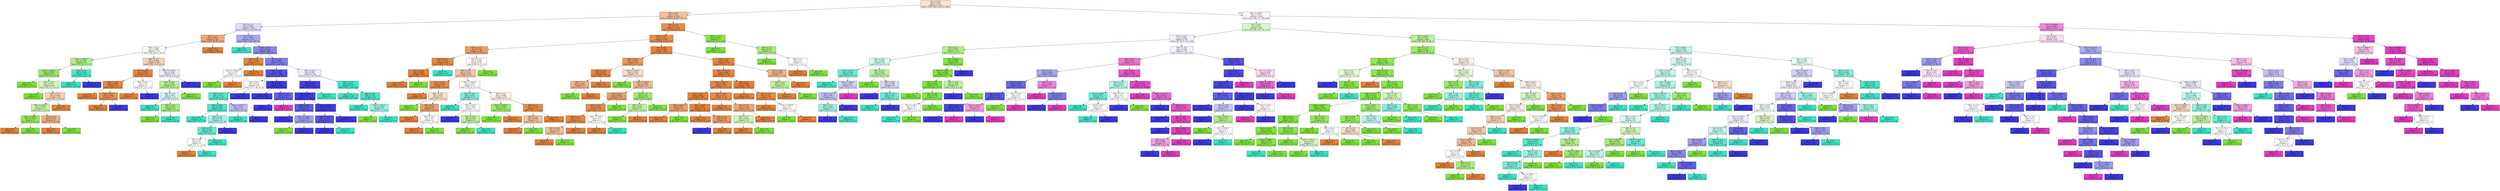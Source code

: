 digraph Tree {
node [shape=box, style="filled", color="black"] ;
0 [label="X[1] <= 25.0\ngini = 0.743\nsamples = 3750\nvalue = [1507, 549, 434, 811, 449]", fillcolor="#f9e1d0"] ;
1 [label="X[7] <= 6.5\ngini = 0.574\nsamples = 2428\nvalue = [1464, 159, 297, 507, 1]", fillcolor="#f2c09c"] ;
0 -> 1 [labeldistance=2.5, labelangle=45, headlabel="True"] ;
2 [label="X[11] <= 0.5\ngini = 0.683\nsamples = 1204\nvalue = [355, 71, 273, 504, 1]", fillcolor="#dddcfa"] ;
1 -> 2 ;
3 [label="X[7] <= 1.5\ngini = 0.421\nsamples = 432\nvalue = [320, 68, 20, 24, 0]", fillcolor="#eda876"] ;
2 -> 3 ;
4 [label="X[8] <= 22.5\ngini = 0.688\nsamples = 174\nvalue = [62, 68, 20, 24, 0]", fillcolor="#f8fef4"] ;
3 -> 4 ;
5 [label="X[4] <= 1029.5\ngini = 0.495\nsamples = 74\nvalue = [11, 50, 12, 1, 0]", fillcolor="#aeef86"] ;
4 -> 5 ;
6 [label="X[4] <= 1016.5\ngini = 0.296\nsamples = 61\nvalue = [11, 50, 0, 0, 0]", fillcolor="#98eb65"] ;
5 -> 6 ;
7 [label="gini = 0.0\nsamples = 33\nvalue = [0, 33, 0, 0, 0]", fillcolor="#7be539"] ;
6 -> 7 ;
8 [label="X[8] <= 17.5\ngini = 0.477\nsamples = 28\nvalue = [11, 17, 0, 0, 0]", fillcolor="#d0f6b9"] ;
6 -> 8 ;
9 [label="gini = 0.0\nsamples = 10\nvalue = [0, 10, 0, 0, 0]", fillcolor="#7be539"] ;
8 -> 9 ;
10 [label="X[3] <= 7.5\ngini = 0.475\nsamples = 18\nvalue = [11, 7, 0, 0, 0]", fillcolor="#f6d1b7"] ;
8 -> 10 ;
11 [label="X[4] <= 1026.0\ngini = 0.463\nsamples = 11\nvalue = [4, 7, 0, 0, 0]", fillcolor="#c6f4aa"] ;
10 -> 11 ;
12 [label="X[4] <= 1019.5\ngini = 0.245\nsamples = 7\nvalue = [1, 6, 0, 0, 0]", fillcolor="#91e95a"] ;
11 -> 12 ;
13 [label="gini = 0.0\nsamples = 1\nvalue = [1, 0, 0, 0, 0]", fillcolor="#e58139"] ;
12 -> 13 ;
14 [label="gini = 0.0\nsamples = 6\nvalue = [0, 6, 0, 0, 0]", fillcolor="#7be539"] ;
12 -> 14 ;
15 [label="X[3] <= 6.5\ngini = 0.375\nsamples = 4\nvalue = [3, 1, 0, 0, 0]", fillcolor="#eeab7b"] ;
11 -> 15 ;
16 [label="gini = 0.0\nsamples = 3\nvalue = [3, 0, 0, 0, 0]", fillcolor="#e58139"] ;
15 -> 16 ;
17 [label="gini = 0.0\nsamples = 1\nvalue = [0, 1, 0, 0, 0]", fillcolor="#7be539"] ;
15 -> 17 ;
18 [label="gini = 0.0\nsamples = 7\nvalue = [7, 0, 0, 0, 0]", fillcolor="#e58139"] ;
10 -> 18 ;
19 [label="X[5] <= 3.5\ngini = 0.142\nsamples = 13\nvalue = [0, 0, 12, 1, 0]", fillcolor="#49e7ca"] ;
5 -> 19 ;
20 [label="gini = 0.0\nsamples = 12\nvalue = [0, 0, 12, 0, 0]", fillcolor="#39e5c5"] ;
19 -> 20 ;
21 [label="gini = 0.0\nsamples = 1\nvalue = [0, 0, 0, 1, 0]", fillcolor="#3c39e5"] ;
19 -> 21 ;
22 [label="X[8] <= 27.5\ngini = 0.648\nsamples = 100\nvalue = [51, 18, 8, 23, 0]", fillcolor="#f6d1b7"] ;
4 -> 22 ;
23 [label="X[9] <= 22.5\ngini = 0.073\nsamples = 53\nvalue = [51, 0, 0, 2, 0]", fillcolor="#e68641"] ;
22 -> 23 ;
24 [label="X[9] <= 18.0\ngini = 0.038\nsamples = 51\nvalue = [50, 0, 0, 1, 0]", fillcolor="#e6843d"] ;
23 -> 24 ;
25 [label="gini = 0.0\nsamples = 42\nvalue = [42, 0, 0, 0, 0]", fillcolor="#e58139"] ;
24 -> 25 ;
26 [label="X[8] <= 26.5\ngini = 0.198\nsamples = 9\nvalue = [8, 0, 0, 1, 0]", fillcolor="#e89152"] ;
24 -> 26 ;
27 [label="gini = 0.0\nsamples = 8\nvalue = [8, 0, 0, 0, 0]", fillcolor="#e58139"] ;
26 -> 27 ;
28 [label="gini = 0.0\nsamples = 1\nvalue = [0, 0, 0, 1, 0]", fillcolor="#3c39e5"] ;
26 -> 28 ;
29 [label="X[8] <= 26.0\ngini = 0.5\nsamples = 2\nvalue = [1, 0, 0, 1, 0]", fillcolor="#ffffff"] ;
23 -> 29 ;
30 [label="gini = 0.0\nsamples = 1\nvalue = [1, 0, 0, 0, 0]", fillcolor="#e58139"] ;
29 -> 30 ;
31 [label="gini = 0.0\nsamples = 1\nvalue = [0, 0, 0, 1, 0]", fillcolor="#3c39e5"] ;
29 -> 31 ;
32 [label="X[4] <= 1018.5\ngini = 0.625\nsamples = 47\nvalue = [0, 18, 8, 21, 0]", fillcolor="#ebebfc"] ;
22 -> 32 ;
33 [label="X[8] <= 30.5\ngini = 0.426\nsamples = 26\nvalue = [0, 18, 8, 0, 0]", fillcolor="#b6f191"] ;
32 -> 33 ;
34 [label="X[9] <= 11.5\ngini = 0.49\nsamples = 14\nvalue = [0, 6, 8, 0, 0]", fillcolor="#cef8f0"] ;
33 -> 34 ;
35 [label="gini = 0.0\nsamples = 6\nvalue = [0, 0, 6, 0, 0]", fillcolor="#39e5c5"] ;
34 -> 35 ;
36 [label="X[6] <= 0.5\ngini = 0.375\nsamples = 8\nvalue = [0, 6, 2, 0, 0]", fillcolor="#a7ee7b"] ;
34 -> 36 ;
37 [label="gini = 0.0\nsamples = 6\nvalue = [0, 6, 0, 0, 0]", fillcolor="#7be539"] ;
36 -> 37 ;
38 [label="gini = 0.0\nsamples = 2\nvalue = [0, 0, 2, 0, 0]", fillcolor="#39e5c5"] ;
36 -> 38 ;
39 [label="gini = 0.0\nsamples = 12\nvalue = [0, 12, 0, 0, 0]", fillcolor="#7be539"] ;
33 -> 39 ;
40 [label="gini = 0.0\nsamples = 21\nvalue = [0, 0, 0, 21, 0]", fillcolor="#3c39e5"] ;
32 -> 40 ;
41 [label="gini = 0.0\nsamples = 258\nvalue = [258, 0, 0, 0, 0]", fillcolor="#e58139"] ;
3 -> 41 ;
42 [label="X[7] <= 3.5\ngini = 0.504\nsamples = 772\nvalue = [35, 3, 253, 480, 1]", fillcolor="#aaa8f4"] ;
2 -> 42 ;
43 [label="gini = 0.0\nsamples = 91\nvalue = [0, 0, 91, 0, 0]", fillcolor="#39e5c5"] ;
42 -> 43 ;
44 [label="X[10] <= 0.5\ngini = 0.444\nsamples = 681\nvalue = [35, 3, 162, 480, 1]", fillcolor="#8886ef"] ;
42 -> 44 ;
45 [label="X[9] <= 0.5\ngini = 0.056\nsamples = 35\nvalue = [34, 1, 0, 0, 0]", fillcolor="#e6853f"] ;
44 -> 45 ;
46 [label="X[4] <= 1018.0\ngini = 0.5\nsamples = 2\nvalue = [1, 1, 0, 0, 0]", fillcolor="#ffffff"] ;
45 -> 46 ;
47 [label="gini = 0.0\nsamples = 1\nvalue = [0, 1, 0, 0, 0]", fillcolor="#7be539"] ;
46 -> 47 ;
48 [label="gini = 0.0\nsamples = 1\nvalue = [1, 0, 0, 0, 0]", fillcolor="#e58139"] ;
46 -> 48 ;
49 [label="gini = 0.0\nsamples = 33\nvalue = [33, 0, 0, 0, 0]", fillcolor="#e58139"] ;
45 -> 49 ;
50 [label="X[7] <= 5.5\ngini = 0.385\nsamples = 646\nvalue = [1, 2, 162, 480, 1]", fillcolor="#7f7dee"] ;
44 -> 50 ;
51 [label="X[8] <= 4.5\ngini = 0.206\nsamples = 396\nvalue = [1, 0, 44, 350, 1]", fillcolor="#5553e8"] ;
50 -> 51 ;
52 [label="X[7] <= 4.5\ngini = 0.511\nsamples = 90\nvalue = [1, 0, 44, 45, 0]", fillcolor="#fbfbfe"] ;
51 -> 52 ;
53 [label="X[3] <= 19.5\ngini = 0.215\nsamples = 50\nvalue = [1, 0, 44, 5, 0]", fillcolor="#53e8cd"] ;
52 -> 53 ;
54 [label="X[9] <= 20.0\ngini = 0.126\nsamples = 45\nvalue = [1, 0, 42, 2, 0]", fillcolor="#47e7c9"] ;
53 -> 54 ;
55 [label="gini = 0.0\nsamples = 37\nvalue = [0, 0, 37, 0, 0]", fillcolor="#39e5c5"] ;
54 -> 55 ;
56 [label="X[8] <= 3.5\ngini = 0.531\nsamples = 8\nvalue = [1, 0, 5, 2, 0]", fillcolor="#9cf2e2"] ;
54 -> 56 ;
57 [label="X[8] <= 1.5\ngini = 0.278\nsamples = 6\nvalue = [1, 0, 5, 0, 0]", fillcolor="#61ead1"] ;
56 -> 57 ;
58 [label="X[5] <= 0.5\ngini = 0.5\nsamples = 2\nvalue = [1, 0, 1, 0, 0]", fillcolor="#ffffff"] ;
57 -> 58 ;
59 [label="gini = 0.0\nsamples = 1\nvalue = [1, 0, 0, 0, 0]", fillcolor="#e58139"] ;
58 -> 59 ;
60 [label="gini = 0.0\nsamples = 1\nvalue = [0, 0, 1, 0, 0]", fillcolor="#39e5c5"] ;
58 -> 60 ;
61 [label="gini = 0.0\nsamples = 4\nvalue = [0, 0, 4, 0, 0]", fillcolor="#39e5c5"] ;
57 -> 61 ;
62 [label="gini = 0.0\nsamples = 2\nvalue = [0, 0, 0, 2, 0]", fillcolor="#3c39e5"] ;
56 -> 62 ;
63 [label="X[4] <= 1013.5\ngini = 0.48\nsamples = 5\nvalue = [0, 0, 2, 3, 0]", fillcolor="#bebdf6"] ;
53 -> 63 ;
64 [label="gini = 0.0\nsamples = 2\nvalue = [0, 0, 2, 0, 0]", fillcolor="#39e5c5"] ;
63 -> 64 ;
65 [label="gini = 0.0\nsamples = 3\nvalue = [0, 0, 0, 3, 0]", fillcolor="#3c39e5"] ;
63 -> 65 ;
66 [label="gini = 0.0\nsamples = 40\nvalue = [0, 0, 0, 40, 0]", fillcolor="#3c39e5"] ;
52 -> 66 ;
67 [label="X[8] <= 29.5\ngini = 0.007\nsamples = 306\nvalue = [0, 0, 0, 305, 1]", fillcolor="#3d3ae5"] ;
51 -> 67 ;
68 [label="gini = 0.0\nsamples = 300\nvalue = [0, 0, 0, 300, 0]", fillcolor="#3c39e5"] ;
67 -> 68 ;
69 [label="X[3] <= 11.5\ngini = 0.278\nsamples = 6\nvalue = [0, 0, 0, 5, 1]", fillcolor="#6361ea"] ;
67 -> 69 ;
70 [label="gini = 0.0\nsamples = 5\nvalue = [0, 0, 0, 5, 0]", fillcolor="#3c39e5"] ;
69 -> 70 ;
71 [label="gini = 0.0\nsamples = 1\nvalue = [0, 0, 0, 0, 1]", fillcolor="#e539c0"] ;
69 -> 71 ;
72 [label="X[8] <= 15.5\ngini = 0.507\nsamples = 250\nvalue = [0, 2, 118, 130, 0]", fillcolor="#ededfd"] ;
50 -> 72 ;
73 [label="X[6] <= 1.5\ngini = 0.044\nsamples = 133\nvalue = [0, 1, 2, 130, 0]", fillcolor="#403ee6"] ;
72 -> 73 ;
74 [label="X[3] <= 10.5\ngini = 0.03\nsamples = 132\nvalue = [0, 1, 1, 130, 0]", fillcolor="#3f3ce5"] ;
73 -> 74 ;
75 [label="X[8] <= 3.5\ngini = 0.245\nsamples = 7\nvalue = [0, 1, 0, 6, 0]", fillcolor="#5d5ae9"] ;
74 -> 75 ;
76 [label="gini = 0.0\nsamples = 4\nvalue = [0, 0, 0, 4, 0]", fillcolor="#3c39e5"] ;
75 -> 76 ;
77 [label="X[4] <= 1022.5\ngini = 0.444\nsamples = 3\nvalue = [0, 1, 0, 2, 0]", fillcolor="#9e9cf2"] ;
75 -> 77 ;
78 [label="gini = 0.0\nsamples = 1\nvalue = [0, 1, 0, 0, 0]", fillcolor="#7be539"] ;
77 -> 78 ;
79 [label="gini = 0.0\nsamples = 2\nvalue = [0, 0, 0, 2, 0]", fillcolor="#3c39e5"] ;
77 -> 79 ;
80 [label="X[4] <= 1013.5\ngini = 0.016\nsamples = 125\nvalue = [0, 0, 1, 124, 0]", fillcolor="#3e3be5"] ;
74 -> 80 ;
81 [label="X[9] <= 19.5\ngini = 0.219\nsamples = 8\nvalue = [0, 0, 1, 7, 0]", fillcolor="#5855e9"] ;
80 -> 81 ;
82 [label="gini = 0.0\nsamples = 7\nvalue = [0, 0, 0, 7, 0]", fillcolor="#3c39e5"] ;
81 -> 82 ;
83 [label="gini = 0.0\nsamples = 1\nvalue = [0, 0, 1, 0, 0]", fillcolor="#39e5c5"] ;
81 -> 83 ;
84 [label="gini = 0.0\nsamples = 117\nvalue = [0, 0, 0, 117, 0]", fillcolor="#3c39e5"] ;
80 -> 84 ;
85 [label="gini = 0.0\nsamples = 1\nvalue = [0, 0, 1, 0, 0]", fillcolor="#39e5c5"] ;
73 -> 85 ;
86 [label="X[9] <= 21.5\ngini = 0.017\nsamples = 117\nvalue = [0, 1, 116, 0, 0]", fillcolor="#3be5c6"] ;
72 -> 86 ;
87 [label="gini = 0.0\nsamples = 105\nvalue = [0, 0, 105, 0, 0]", fillcolor="#39e5c5"] ;
86 -> 87 ;
88 [label="X[8] <= 24.5\ngini = 0.153\nsamples = 12\nvalue = [0, 1, 11, 0, 0]", fillcolor="#4be7ca"] ;
86 -> 88 ;
89 [label="gini = 0.0\nsamples = 9\nvalue = [0, 0, 9, 0, 0]", fillcolor="#39e5c5"] ;
88 -> 89 ;
90 [label="X[4] <= 1017.5\ngini = 0.444\nsamples = 3\nvalue = [0, 1, 2, 0, 0]", fillcolor="#9cf2e2"] ;
88 -> 90 ;
91 [label="gini = 0.0\nsamples = 1\nvalue = [0, 1, 0, 0, 0]", fillcolor="#7be539"] ;
90 -> 91 ;
92 [label="gini = 0.0\nsamples = 2\nvalue = [0, 0, 2, 0, 0]", fillcolor="#39e5c5"] ;
90 -> 92 ;
93 [label="X[0] <= 1.0\ngini = 0.174\nsamples = 1224\nvalue = [1109, 88, 24, 3, 0]", fillcolor="#e88e4d"] ;
1 -> 93 ;
94 [label="X[8] <= 10.5\ngini = 0.153\nsamples = 1207\nvalue = [1108, 72, 24, 3, 0]", fillcolor="#e78c4a"] ;
93 -> 94 ;
95 [label="X[7] <= 11.5\ngini = 0.335\nsamples = 345\nvalue = [277, 43, 23, 2, 0]", fillcolor="#eb9d66"] ;
94 -> 95 ;
96 [label="X[10] <= 0.5\ngini = 0.114\nsamples = 248\nvalue = [233, 1, 14, 0, 0]", fillcolor="#e78946"] ;
95 -> 96 ;
97 [label="X[1] <= 12.0\ngini = 0.009\nsamples = 234\nvalue = [233, 1, 0, 0, 0]", fillcolor="#e5823a"] ;
96 -> 97 ;
98 [label="gini = 0.0\nsamples = 233\nvalue = [233, 0, 0, 0, 0]", fillcolor="#e58139"] ;
97 -> 98 ;
99 [label="gini = 0.0\nsamples = 1\nvalue = [0, 1, 0, 0, 0]", fillcolor="#7be539"] ;
97 -> 99 ;
100 [label="gini = 0.0\nsamples = 14\nvalue = [0, 0, 14, 0, 0]", fillcolor="#39e5c5"] ;
96 -> 100 ;
101 [label="X[3] <= 10.5\ngini = 0.598\nsamples = 97\nvalue = [44, 42, 9, 2, 0]", fillcolor="#fefaf8"] ;
95 -> 101 ;
102 [label="X[8] <= 3.5\ngini = 0.565\nsamples = 74\nvalue = [44, 19, 9, 2, 0]", fillcolor="#f3c6a5"] ;
101 -> 102 ;
103 [label="X[9] <= 19.5\ngini = 0.175\nsamples = 31\nvalue = [28, 3, 0, 0, 0]", fillcolor="#e88e4e"] ;
102 -> 103 ;
104 [label="gini = 0.0\nsamples = 24\nvalue = [24, 0, 0, 0, 0]", fillcolor="#e58139"] ;
103 -> 104 ;
105 [label="X[9] <= 21.5\ngini = 0.49\nsamples = 7\nvalue = [4, 3, 0, 0, 0]", fillcolor="#f8e0ce"] ;
103 -> 105 ;
106 [label="gini = 0.0\nsamples = 2\nvalue = [0, 2, 0, 0, 0]", fillcolor="#7be539"] ;
105 -> 106 ;
107 [label="X[3] <= 8.5\ngini = 0.32\nsamples = 5\nvalue = [4, 1, 0, 0, 0]", fillcolor="#eca06a"] ;
105 -> 107 ;
108 [label="gini = 0.0\nsamples = 3\nvalue = [3, 0, 0, 0, 0]", fillcolor="#e58139"] ;
107 -> 108 ;
109 [label="X[9] <= 22.5\ngini = 0.5\nsamples = 2\nvalue = [1, 1, 0, 0, 0]", fillcolor="#ffffff"] ;
107 -> 109 ;
110 [label="gini = 0.0\nsamples = 1\nvalue = [1, 0, 0, 0, 0]", fillcolor="#e58139"] ;
109 -> 110 ;
111 [label="gini = 0.0\nsamples = 1\nvalue = [0, 1, 0, 0, 0]", fillcolor="#7be539"] ;
109 -> 111 ;
112 [label="X[4] <= 1023.0\ngini = 0.677\nsamples = 43\nvalue = [16, 16, 9, 2, 0]", fillcolor="#ffffff"] ;
102 -> 112 ;
113 [label="X[9] <= 13.5\ngini = 0.473\nsamples = 13\nvalue = [0, 2, 9, 2, 0]", fillcolor="#81eeda"] ;
112 -> 113 ;
114 [label="gini = 0.0\nsamples = 8\nvalue = [0, 0, 8, 0, 0]", fillcolor="#39e5c5"] ;
113 -> 114 ;
115 [label="X[9] <= 20.5\ngini = 0.64\nsamples = 5\nvalue = [0, 2, 1, 2, 0]", fillcolor="#ffffff"] ;
113 -> 115 ;
116 [label="gini = 0.0\nsamples = 2\nvalue = [0, 0, 0, 2, 0]", fillcolor="#3c39e5"] ;
115 -> 116 ;
117 [label="X[9] <= 22.5\ngini = 0.444\nsamples = 3\nvalue = [0, 2, 1, 0, 0]", fillcolor="#bdf29c"] ;
115 -> 117 ;
118 [label="gini = 0.0\nsamples = 2\nvalue = [0, 2, 0, 0, 0]", fillcolor="#7be539"] ;
117 -> 118 ;
119 [label="gini = 0.0\nsamples = 1\nvalue = [0, 0, 1, 0, 0]", fillcolor="#39e5c5"] ;
117 -> 119 ;
120 [label="X[8] <= 5.5\ngini = 0.498\nsamples = 30\nvalue = [16, 14, 0, 0, 0]", fillcolor="#fcefe6"] ;
112 -> 120 ;
121 [label="X[4] <= 1027.5\ngini = 0.305\nsamples = 16\nvalue = [3, 13, 0, 0, 0]", fillcolor="#99eb67"] ;
120 -> 121 ;
122 [label="gini = 0.0\nsamples = 13\nvalue = [0, 13, 0, 0, 0]", fillcolor="#7be539"] ;
121 -> 122 ;
123 [label="gini = 0.0\nsamples = 3\nvalue = [3, 0, 0, 0, 0]", fillcolor="#e58139"] ;
121 -> 123 ;
124 [label="X[9] <= 1.5\ngini = 0.133\nsamples = 14\nvalue = [13, 1, 0, 0, 0]", fillcolor="#e78b48"] ;
120 -> 124 ;
125 [label="X[8] <= 7.5\ngini = 0.444\nsamples = 3\nvalue = [2, 1, 0, 0, 0]", fillcolor="#f2c09c"] ;
124 -> 125 ;
126 [label="gini = 0.0\nsamples = 2\nvalue = [2, 0, 0, 0, 0]", fillcolor="#e58139"] ;
125 -> 126 ;
127 [label="gini = 0.0\nsamples = 1\nvalue = [0, 1, 0, 0, 0]", fillcolor="#7be539"] ;
125 -> 127 ;
128 [label="gini = 0.0\nsamples = 11\nvalue = [11, 0, 0, 0, 0]", fillcolor="#e58139"] ;
124 -> 128 ;
129 [label="gini = 0.0\nsamples = 23\nvalue = [0, 23, 0, 0, 0]", fillcolor="#7be539"] ;
101 -> 129 ;
130 [label="X[3] <= 9.5\ngini = 0.069\nsamples = 862\nvalue = [831, 29, 1, 1, 0]", fillcolor="#e68640"] ;
94 -> 130 ;
131 [label="X[8] <= 25.5\ngini = 0.262\nsamples = 98\nvalue = [83, 14, 1, 0, 0]", fillcolor="#ea985c"] ;
130 -> 131 ;
132 [label="X[8] <= 11.5\ngini = 0.057\nsamples = 68\nvalue = [66, 2, 0, 0, 0]", fillcolor="#e6853f"] ;
131 -> 132 ;
133 [label="X[9] <= 1.5\ngini = 0.408\nsamples = 7\nvalue = [5, 2, 0, 0, 0]", fillcolor="#efb388"] ;
132 -> 133 ;
134 [label="gini = 0.0\nsamples = 2\nvalue = [0, 2, 0, 0, 0]", fillcolor="#7be539"] ;
133 -> 134 ;
135 [label="gini = 0.0\nsamples = 5\nvalue = [5, 0, 0, 0, 0]", fillcolor="#e58139"] ;
133 -> 135 ;
136 [label="gini = 0.0\nsamples = 61\nvalue = [61, 0, 0, 0, 0]", fillcolor="#e58139"] ;
132 -> 136 ;
137 [label="X[4] <= 1015.5\ngini = 0.518\nsamples = 30\nvalue = [17, 12, 1, 0, 0]", fillcolor="#f8dcc8"] ;
131 -> 137 ;
138 [label="gini = 0.0\nsamples = 5\nvalue = [0, 5, 0, 0, 0]", fillcolor="#7be539"] ;
137 -> 138 ;
139 [label="X[4] <= 1024.5\ngini = 0.458\nsamples = 25\nvalue = [17, 7, 1, 0, 0]", fillcolor="#f1b991"] ;
137 -> 139 ;
140 [label="X[5] <= 2.5\ngini = 0.335\nsamples = 20\nvalue = [16, 3, 1, 0, 0]", fillcolor="#eb9f68"] ;
139 -> 140 ;
141 [label="X[9] <= 18.5\ngini = 0.204\nsamples = 18\nvalue = [16, 1, 1, 0, 0]", fillcolor="#e89050"] ;
140 -> 141 ;
142 [label="X[9] <= 1.5\ngini = 0.117\nsamples = 16\nvalue = [15, 1, 0, 0, 0]", fillcolor="#e78946"] ;
141 -> 142 ;
143 [label="X[8] <= 29.0\ngini = 0.444\nsamples = 3\nvalue = [2, 1, 0, 0, 0]", fillcolor="#f2c09c"] ;
142 -> 143 ;
144 [label="gini = 0.0\nsamples = 2\nvalue = [2, 0, 0, 0, 0]", fillcolor="#e58139"] ;
143 -> 144 ;
145 [label="gini = 0.0\nsamples = 1\nvalue = [0, 1, 0, 0, 0]", fillcolor="#7be539"] ;
143 -> 145 ;
146 [label="gini = 0.0\nsamples = 13\nvalue = [13, 0, 0, 0, 0]", fillcolor="#e58139"] ;
142 -> 146 ;
147 [label="X[4] <= 1022.5\ngini = 0.5\nsamples = 2\nvalue = [1, 0, 1, 0, 0]", fillcolor="#ffffff"] ;
141 -> 147 ;
148 [label="gini = 0.0\nsamples = 1\nvalue = [1, 0, 0, 0, 0]", fillcolor="#e58139"] ;
147 -> 148 ;
149 [label="gini = 0.0\nsamples = 1\nvalue = [0, 0, 1, 0, 0]", fillcolor="#39e5c5"] ;
147 -> 149 ;
150 [label="gini = 0.0\nsamples = 2\nvalue = [0, 2, 0, 0, 0]", fillcolor="#7be539"] ;
140 -> 150 ;
151 [label="X[3] <= 7.5\ngini = 0.32\nsamples = 5\nvalue = [1, 4, 0, 0, 0]", fillcolor="#9cec6a"] ;
139 -> 151 ;
152 [label="X[9] <= 4.5\ngini = 0.444\nsamples = 3\nvalue = [1, 2, 0, 0, 0]", fillcolor="#bdf29c"] ;
151 -> 152 ;
153 [label="gini = 0.0\nsamples = 2\nvalue = [0, 2, 0, 0, 0]", fillcolor="#7be539"] ;
152 -> 153 ;
154 [label="gini = 0.0\nsamples = 1\nvalue = [1, 0, 0, 0, 0]", fillcolor="#e58139"] ;
152 -> 154 ;
155 [label="gini = 0.0\nsamples = 2\nvalue = [0, 2, 0, 0, 0]", fillcolor="#7be539"] ;
151 -> 155 ;
156 [label="X[5] <= 4.5\ngini = 0.041\nsamples = 764\nvalue = [748, 15, 0, 1, 0]", fillcolor="#e6843d"] ;
130 -> 156 ;
157 [label="X[4] <= 1017.5\ngini = 0.036\nsamples = 757\nvalue = [743, 13, 0, 1, 0]", fillcolor="#e5833d"] ;
156 -> 157 ;
158 [label="X[4] <= 1015.5\ngini = 0.08\nsamples = 313\nvalue = [300, 12, 0, 1, 0]", fillcolor="#e68642"] ;
157 -> 158 ;
159 [label="X[3] <= 10.5\ngini = 0.021\nsamples = 189\nvalue = [187, 1, 0, 1, 0]", fillcolor="#e5823b"] ;
158 -> 159 ;
160 [label="X[8] <= 26.0\ngini = 0.32\nsamples = 5\nvalue = [4, 1, 0, 0, 0]", fillcolor="#eca06a"] ;
159 -> 160 ;
161 [label="gini = 0.0\nsamples = 4\nvalue = [4, 0, 0, 0, 0]", fillcolor="#e58139"] ;
160 -> 161 ;
162 [label="gini = 0.0\nsamples = 1\nvalue = [0, 1, 0, 0, 0]", fillcolor="#7be539"] ;
160 -> 162 ;
163 [label="X[8] <= 30.5\ngini = 0.011\nsamples = 184\nvalue = [183, 0, 0, 1, 0]", fillcolor="#e5823a"] ;
159 -> 163 ;
164 [label="gini = 0.0\nsamples = 178\nvalue = [178, 0, 0, 0, 0]", fillcolor="#e58139"] ;
163 -> 164 ;
165 [label="X[9] <= 1.5\ngini = 0.278\nsamples = 6\nvalue = [5, 0, 0, 1, 0]", fillcolor="#ea9a61"] ;
163 -> 165 ;
166 [label="gini = 0.0\nsamples = 1\nvalue = [0, 0, 0, 1, 0]", fillcolor="#3c39e5"] ;
165 -> 166 ;
167 [label="gini = 0.0\nsamples = 5\nvalue = [5, 0, 0, 0, 0]", fillcolor="#e58139"] ;
165 -> 167 ;
168 [label="X[7] <= 8.0\ngini = 0.162\nsamples = 124\nvalue = [113, 11, 0, 0, 0]", fillcolor="#e88d4c"] ;
158 -> 168 ;
169 [label="gini = 0.0\nsamples = 76\nvalue = [76, 0, 0, 0, 0]", fillcolor="#e58139"] ;
168 -> 169 ;
170 [label="X[7] <= 9.5\ngini = 0.353\nsamples = 48\nvalue = [37, 11, 0, 0, 0]", fillcolor="#eda674"] ;
168 -> 170 ;
171 [label="X[2] <= 1.5\ngini = 0.475\nsamples = 18\nvalue = [7, 11, 0, 0, 0]", fillcolor="#cff6b7"] ;
170 -> 171 ;
172 [label="gini = 0.0\nsamples = 7\nvalue = [7, 0, 0, 0, 0]", fillcolor="#e58139"] ;
171 -> 172 ;
173 [label="gini = 0.0\nsamples = 11\nvalue = [0, 11, 0, 0, 0]", fillcolor="#7be539"] ;
171 -> 173 ;
174 [label="gini = 0.0\nsamples = 30\nvalue = [30, 0, 0, 0, 0]", fillcolor="#e58139"] ;
170 -> 174 ;
175 [label="X[5] <= 2.5\ngini = 0.004\nsamples = 444\nvalue = [443, 1, 0, 0, 0]", fillcolor="#e58139"] ;
157 -> 175 ;
176 [label="gini = 0.0\nsamples = 427\nvalue = [427, 0, 0, 0, 0]", fillcolor="#e58139"] ;
175 -> 176 ;
177 [label="X[8] <= 27.5\ngini = 0.111\nsamples = 17\nvalue = [16, 1, 0, 0, 0]", fillcolor="#e78945"] ;
175 -> 177 ;
178 [label="gini = 0.0\nsamples = 15\nvalue = [15, 0, 0, 0, 0]", fillcolor="#e58139"] ;
177 -> 178 ;
179 [label="X[4] <= 1024.0\ngini = 0.5\nsamples = 2\nvalue = [1, 1, 0, 0, 0]", fillcolor="#ffffff"] ;
177 -> 179 ;
180 [label="gini = 0.0\nsamples = 1\nvalue = [0, 1, 0, 0, 0]", fillcolor="#7be539"] ;
179 -> 180 ;
181 [label="gini = 0.0\nsamples = 1\nvalue = [1, 0, 0, 0, 0]", fillcolor="#e58139"] ;
179 -> 181 ;
182 [label="X[3] <= 14.0\ngini = 0.408\nsamples = 7\nvalue = [5, 2, 0, 0, 0]", fillcolor="#efb388"] ;
156 -> 182 ;
183 [label="X[9] <= 5.5\ngini = 0.444\nsamples = 3\nvalue = [1, 2, 0, 0, 0]", fillcolor="#bdf29c"] ;
182 -> 183 ;
184 [label="gini = 0.0\nsamples = 1\nvalue = [1, 0, 0, 0, 0]", fillcolor="#e58139"] ;
183 -> 184 ;
185 [label="gini = 0.0\nsamples = 2\nvalue = [0, 2, 0, 0, 0]", fillcolor="#7be539"] ;
183 -> 185 ;
186 [label="gini = 0.0\nsamples = 4\nvalue = [4, 0, 0, 0, 0]", fillcolor="#e58139"] ;
182 -> 186 ;
187 [label="X[8] <= 10.5\ngini = 0.111\nsamples = 17\nvalue = [1, 16, 0, 0, 0]", fillcolor="#83e745"] ;
93 -> 187 ;
188 [label="gini = 0.0\nsamples = 13\nvalue = [0, 13, 0, 0, 0]", fillcolor="#7be539"] ;
187 -> 188 ;
189 [label="X[9] <= 1.5\ngini = 0.375\nsamples = 4\nvalue = [1, 3, 0, 0, 0]", fillcolor="#a7ee7b"] ;
187 -> 189 ;
190 [label="gini = 0.0\nsamples = 2\nvalue = [0, 2, 0, 0, 0]", fillcolor="#7be539"] ;
189 -> 190 ;
191 [label="X[9] <= 2.5\ngini = 0.5\nsamples = 2\nvalue = [1, 1, 0, 0, 0]", fillcolor="#ffffff"] ;
189 -> 191 ;
192 [label="gini = 0.0\nsamples = 1\nvalue = [1, 0, 0, 0, 0]", fillcolor="#e58139"] ;
191 -> 192 ;
193 [label="gini = 0.0\nsamples = 1\nvalue = [0, 1, 0, 0, 0]", fillcolor="#7be539"] ;
191 -> 193 ;
194 [label="X[1] <= 1238.0\ngini = 0.733\nsamples = 1322\nvalue = [43, 390, 137, 304, 448]", fillcolor="#fdf3fb"] ;
0 -> 194 [labeldistance=2.5, labelangle=-45, headlabel="False"] ;
195 [label="X[7] <= 6.5\ngini = 0.71\nsamples = 865\nvalue = [41, 385, 121, 191, 127]", fillcolor="#d9f8c6"] ;
194 -> 195 ;
196 [label="X[11] <= 0.5\ngini = 0.691\nsamples = 376\nvalue = [0, 78, 27, 145, 126]", fillcolor="#f0f0fd"] ;
195 -> 196 ;
197 [label="X[7] <= 1.5\ngini = 0.477\nsamples = 105\nvalue = [0, 72, 22, 10, 1]", fillcolor="#afef88"] ;
196 -> 197 ;
198 [label="X[8] <= 22.5\ngini = 0.637\nsamples = 44\nvalue = [0, 14, 21, 8, 1]", fillcolor="#d1f9f1"] ;
197 -> 198 ;
199 [label="X[13] <= 0.5\ngini = 0.322\nsamples = 21\nvalue = [0, 0, 17, 3, 1]", fillcolor="#65ebd2"] ;
198 -> 199 ;
200 [label="gini = 0.0\nsamples = 15\nvalue = [0, 0, 15, 0, 0]", fillcolor="#39e5c5"] ;
199 -> 200 ;
201 [label="X[1] <= 1060.5\ngini = 0.611\nsamples = 6\nvalue = [0, 0, 2, 3, 1]", fillcolor="#cecef8"] ;
199 -> 201 ;
202 [label="X[6] <= 0.5\ngini = 0.48\nsamples = 5\nvalue = [0, 0, 2, 3, 0]", fillcolor="#bebdf6"] ;
201 -> 202 ;
203 [label="X[5] <= 1.0\ngini = 0.444\nsamples = 3\nvalue = [0, 0, 2, 1, 0]", fillcolor="#9cf2e2"] ;
202 -> 203 ;
204 [label="gini = 0.0\nsamples = 1\nvalue = [0, 0, 0, 1, 0]", fillcolor="#3c39e5"] ;
203 -> 204 ;
205 [label="gini = 0.0\nsamples = 2\nvalue = [0, 0, 2, 0, 0]", fillcolor="#39e5c5"] ;
203 -> 205 ;
206 [label="gini = 0.0\nsamples = 2\nvalue = [0, 0, 0, 2, 0]", fillcolor="#3c39e5"] ;
202 -> 206 ;
207 [label="gini = 0.0\nsamples = 1\nvalue = [0, 0, 0, 0, 1]", fillcolor="#e539c0"] ;
201 -> 207 ;
208 [label="X[8] <= 27.0\ngini = 0.552\nsamples = 23\nvalue = [0, 14, 4, 5, 0]", fillcolor="#bdf29c"] ;
198 -> 208 ;
209 [label="gini = 0.0\nsamples = 14\nvalue = [0, 14, 0, 0, 0]", fillcolor="#7be539"] ;
208 -> 209 ;
210 [label="X[8] <= 29.5\ngini = 0.494\nsamples = 9\nvalue = [0, 0, 4, 5, 0]", fillcolor="#d8d7fa"] ;
208 -> 210 ;
211 [label="gini = 0.0\nsamples = 4\nvalue = [0, 0, 0, 4, 0]", fillcolor="#3c39e5"] ;
210 -> 211 ;
212 [label="X[5] <= 2.5\ngini = 0.32\nsamples = 5\nvalue = [0, 0, 4, 1, 0]", fillcolor="#6aecd4"] ;
210 -> 212 ;
213 [label="gini = 0.0\nsamples = 4\nvalue = [0, 0, 4, 0, 0]", fillcolor="#39e5c5"] ;
212 -> 213 ;
214 [label="gini = 0.0\nsamples = 1\nvalue = [0, 0, 0, 1, 0]", fillcolor="#3c39e5"] ;
212 -> 214 ;
215 [label="X[1] <= 963.0\ngini = 0.095\nsamples = 61\nvalue = [0, 58, 1, 2, 0]", fillcolor="#82e643"] ;
197 -> 215 ;
216 [label="X[4] <= 1026.5\ngini = 0.065\nsamples = 60\nvalue = [0, 58, 1, 1, 0]", fillcolor="#7fe640"] ;
215 -> 216 ;
217 [label="X[3] <= 15.5\ngini = 0.034\nsamples = 57\nvalue = [0, 56, 1, 0, 0]", fillcolor="#7de53d"] ;
216 -> 217 ;
218 [label="gini = 0.0\nsamples = 43\nvalue = [0, 43, 0, 0, 0]", fillcolor="#7be539"] ;
217 -> 218 ;
219 [label="X[9] <= 12.5\ngini = 0.133\nsamples = 14\nvalue = [0, 13, 1, 0, 0]", fillcolor="#85e748"] ;
217 -> 219 ;
220 [label="X[1] <= 146.5\ngini = 0.5\nsamples = 2\nvalue = [0, 1, 1, 0, 0]", fillcolor="#ffffff"] ;
219 -> 220 ;
221 [label="gini = 0.0\nsamples = 1\nvalue = [0, 0, 1, 0, 0]", fillcolor="#39e5c5"] ;
220 -> 221 ;
222 [label="gini = 0.0\nsamples = 1\nvalue = [0, 1, 0, 0, 0]", fillcolor="#7be539"] ;
220 -> 222 ;
223 [label="gini = 0.0\nsamples = 12\nvalue = [0, 12, 0, 0, 0]", fillcolor="#7be539"] ;
219 -> 223 ;
224 [label="X[3] <= 13.0\ngini = 0.444\nsamples = 3\nvalue = [0, 2, 0, 1, 0]", fillcolor="#bdf29c"] ;
216 -> 224 ;
225 [label="gini = 0.0\nsamples = 1\nvalue = [0, 0, 0, 1, 0]", fillcolor="#3c39e5"] ;
224 -> 225 ;
226 [label="gini = 0.0\nsamples = 2\nvalue = [0, 2, 0, 0, 0]", fillcolor="#7be539"] ;
224 -> 226 ;
227 [label="gini = 0.0\nsamples = 1\nvalue = [0, 0, 0, 1, 0]", fillcolor="#3c39e5"] ;
215 -> 227 ;
228 [label="X[8] <= 16.5\ngini = 0.538\nsamples = 271\nvalue = [0, 6, 5, 135, 125]", fillcolor="#f2f1fd"] ;
196 -> 228 ;
229 [label="X[8] <= 4.5\ngini = 0.39\nsamples = 157\nvalue = [0, 2, 4, 33, 118]", fillcolor="#ed77d4"] ;
228 -> 229 ;
230 [label="X[7] <= 5.5\ngini = 0.48\nsamples = 36\nvalue = [0, 1, 0, 23, 12]", fillcolor="#a6a4f3"] ;
229 -> 230 ;
231 [label="X[4] <= 1022.0\ngini = 0.333\nsamples = 25\nvalue = [0, 1, 0, 20, 4]", fillcolor="#6a68eb"] ;
230 -> 231 ;
232 [label="X[3] <= 20.0\ngini = 0.227\nsamples = 23\nvalue = [0, 0, 0, 20, 3]", fillcolor="#5957e9"] ;
231 -> 232 ;
233 [label="X[0] <= 1.0\ngini = 0.095\nsamples = 20\nvalue = [0, 0, 0, 19, 1]", fillcolor="#4643e6"] ;
232 -> 233 ;
234 [label="gini = 0.0\nsamples = 19\nvalue = [0, 0, 0, 19, 0]", fillcolor="#3c39e5"] ;
233 -> 234 ;
235 [label="gini = 0.0\nsamples = 1\nvalue = [0, 0, 0, 0, 1]", fillcolor="#e539c0"] ;
233 -> 235 ;
236 [label="X[4] <= 1014.5\ngini = 0.444\nsamples = 3\nvalue = [0, 0, 0, 1, 2]", fillcolor="#f29ce0"] ;
232 -> 236 ;
237 [label="gini = 0.0\nsamples = 1\nvalue = [0, 0, 0, 1, 0]", fillcolor="#3c39e5"] ;
236 -> 237 ;
238 [label="gini = 0.0\nsamples = 2\nvalue = [0, 0, 0, 0, 2]", fillcolor="#e539c0"] ;
236 -> 238 ;
239 [label="X[3] <= 18.0\ngini = 0.5\nsamples = 2\nvalue = [0, 1, 0, 0, 1]", fillcolor="#ffffff"] ;
231 -> 239 ;
240 [label="gini = 0.0\nsamples = 1\nvalue = [0, 1, 0, 0, 0]", fillcolor="#7be539"] ;
239 -> 240 ;
241 [label="gini = 0.0\nsamples = 1\nvalue = [0, 0, 0, 0, 1]", fillcolor="#e539c0"] ;
239 -> 241 ;
242 [label="X[8] <= 2.5\ngini = 0.397\nsamples = 11\nvalue = [0, 0, 0, 3, 8]", fillcolor="#ef83d8"] ;
230 -> 242 ;
243 [label="gini = 0.0\nsamples = 7\nvalue = [0, 0, 0, 0, 7]", fillcolor="#e539c0"] ;
242 -> 243 ;
244 [label="X[1] <= 835.5\ngini = 0.375\nsamples = 4\nvalue = [0, 0, 0, 3, 1]", fillcolor="#7d7bee"] ;
242 -> 244 ;
245 [label="gini = 0.0\nsamples = 3\nvalue = [0, 0, 0, 3, 0]", fillcolor="#3c39e5"] ;
244 -> 245 ;
246 [label="gini = 0.0\nsamples = 1\nvalue = [0, 0, 0, 0, 1]", fillcolor="#e539c0"] ;
244 -> 246 ;
247 [label="X[7] <= 3.5\ngini = 0.225\nsamples = 121\nvalue = [0, 1, 4, 10, 106]", fillcolor="#e954c9"] ;
229 -> 247 ;
248 [label="X[3] <= 17.0\ngini = 0.571\nsamples = 7\nvalue = [0, 1, 4, 2, 0]", fillcolor="#b0f5e8"] ;
247 -> 248 ;
249 [label="X[1] <= 929.5\ngini = 0.32\nsamples = 5\nvalue = [0, 0, 4, 1, 0]", fillcolor="#6aecd4"] ;
248 -> 249 ;
250 [label="gini = 0.0\nsamples = 3\nvalue = [0, 0, 3, 0, 0]", fillcolor="#39e5c5"] ;
249 -> 250 ;
251 [label="X[10] <= 0.5\ngini = 0.5\nsamples = 2\nvalue = [0, 0, 1, 1, 0]", fillcolor="#ffffff"] ;
249 -> 251 ;
252 [label="gini = 0.0\nsamples = 1\nvalue = [0, 0, 1, 0, 0]", fillcolor="#39e5c5"] ;
251 -> 252 ;
253 [label="gini = 0.0\nsamples = 1\nvalue = [0, 0, 0, 1, 0]", fillcolor="#3c39e5"] ;
251 -> 253 ;
254 [label="X[8] <= 15.5\ngini = 0.5\nsamples = 2\nvalue = [0, 1, 0, 1, 0]", fillcolor="#ffffff"] ;
248 -> 254 ;
255 [label="gini = 0.0\nsamples = 1\nvalue = [0, 0, 0, 1, 0]", fillcolor="#3c39e5"] ;
254 -> 255 ;
256 [label="gini = 0.0\nsamples = 1\nvalue = [0, 1, 0, 0, 0]", fillcolor="#7be539"] ;
254 -> 256 ;
257 [label="X[7] <= 5.5\ngini = 0.131\nsamples = 114\nvalue = [0, 0, 0, 8, 106]", fillcolor="#e748c5"] ;
247 -> 257 ;
258 [label="gini = 0.0\nsamples = 73\nvalue = [0, 0, 0, 0, 73]", fillcolor="#e539c0"] ;
257 -> 258 ;
259 [label="X[4] <= 1011.5\ngini = 0.314\nsamples = 41\nvalue = [0, 0, 0, 8, 33]", fillcolor="#eb69cf"] ;
257 -> 259 ;
260 [label="gini = 0.0\nsamples = 3\nvalue = [0, 0, 0, 3, 0]", fillcolor="#3c39e5"] ;
259 -> 260 ;
261 [label="X[8] <= 7.5\ngini = 0.229\nsamples = 38\nvalue = [0, 0, 0, 5, 33]", fillcolor="#e957ca"] ;
259 -> 261 ;
262 [label="gini = 0.0\nsamples = 3\nvalue = [0, 0, 0, 3, 0]", fillcolor="#3c39e5"] ;
261 -> 262 ;
263 [label="X[3] <= 15.0\ngini = 0.108\nsamples = 35\nvalue = [0, 0, 0, 2, 33]", fillcolor="#e745c4"] ;
261 -> 263 ;
264 [label="gini = 0.0\nsamples = 1\nvalue = [0, 0, 0, 1, 0]", fillcolor="#3c39e5"] ;
263 -> 264 ;
265 [label="X[3] <= 18.5\ngini = 0.057\nsamples = 34\nvalue = [0, 0, 0, 1, 33]", fillcolor="#e63fc2"] ;
263 -> 265 ;
266 [label="X[8] <= 8.5\ngini = 0.444\nsamples = 3\nvalue = [0, 0, 0, 1, 2]", fillcolor="#f29ce0"] ;
265 -> 266 ;
267 [label="gini = 0.0\nsamples = 1\nvalue = [0, 0, 0, 1, 0]", fillcolor="#3c39e5"] ;
266 -> 267 ;
268 [label="gini = 0.0\nsamples = 2\nvalue = [0, 0, 0, 0, 2]", fillcolor="#e539c0"] ;
266 -> 268 ;
269 [label="gini = 0.0\nsamples = 31\nvalue = [0, 0, 0, 0, 31]", fillcolor="#e539c0"] ;
265 -> 269 ;
270 [label="X[1] <= 974.5\ngini = 0.194\nsamples = 114\nvalue = [0, 4, 1, 102, 7]", fillcolor="#524fe8"] ;
228 -> 270 ;
271 [label="X[5] <= 6.5\ngini = 0.127\nsamples = 105\nvalue = [0, 4, 1, 98, 2]", fillcolor="#4a47e7"] ;
270 -> 271 ;
272 [label="X[10] <= 0.5\ngini = 0.11\nsamples = 104\nvalue = [0, 4, 1, 98, 1]", fillcolor="#4845e7"] ;
271 -> 272 ;
273 [label="X[3] <= 17.5\ngini = 0.287\nsamples = 30\nvalue = [0, 4, 1, 25, 0]", fillcolor="#625fea"] ;
272 -> 273 ;
274 [label="gini = 0.0\nsamples = 19\nvalue = [0, 0, 0, 19, 0]", fillcolor="#3c39e5"] ;
273 -> 274 ;
275 [label="X[8] <= 25.0\ngini = 0.562\nsamples = 11\nvalue = [0, 4, 1, 6, 0]", fillcolor="#c7c6f8"] ;
273 -> 275 ;
276 [label="gini = 0.0\nsamples = 5\nvalue = [0, 0, 0, 5, 0]", fillcolor="#3c39e5"] ;
275 -> 276 ;
277 [label="X[1] <= 452.0\ngini = 0.5\nsamples = 6\nvalue = [0, 4, 1, 1, 0]", fillcolor="#b0ef88"] ;
275 -> 277 ;
278 [label="gini = 0.0\nsamples = 4\nvalue = [0, 4, 0, 0, 0]", fillcolor="#7be539"] ;
277 -> 278 ;
279 [label="X[1] <= 659.5\ngini = 0.5\nsamples = 2\nvalue = [0, 0, 1, 1, 0]", fillcolor="#ffffff"] ;
277 -> 279 ;
280 [label="gini = 0.0\nsamples = 1\nvalue = [0, 0, 0, 1, 0]", fillcolor="#3c39e5"] ;
279 -> 280 ;
281 [label="gini = 0.0\nsamples = 1\nvalue = [0, 0, 1, 0, 0]", fillcolor="#39e5c5"] ;
279 -> 281 ;
282 [label="X[0] <= 1.0\ngini = 0.027\nsamples = 74\nvalue = [0, 0, 0, 73, 1]", fillcolor="#3f3ce5"] ;
272 -> 282 ;
283 [label="gini = 0.0\nsamples = 72\nvalue = [0, 0, 0, 72, 0]", fillcolor="#3c39e5"] ;
282 -> 283 ;
284 [label="X[9] <= 14.0\ngini = 0.5\nsamples = 2\nvalue = [0, 0, 0, 1, 1]", fillcolor="#ffffff"] ;
282 -> 284 ;
285 [label="gini = 0.0\nsamples = 1\nvalue = [0, 0, 0, 0, 1]", fillcolor="#e539c0"] ;
284 -> 285 ;
286 [label="gini = 0.0\nsamples = 1\nvalue = [0, 0, 0, 1, 0]", fillcolor="#3c39e5"] ;
284 -> 286 ;
287 [label="gini = 0.0\nsamples = 1\nvalue = [0, 0, 0, 0, 1]", fillcolor="#e539c0"] ;
271 -> 287 ;
288 [label="X[1] <= 1175.5\ngini = 0.494\nsamples = 9\nvalue = [0, 0, 0, 4, 5]", fillcolor="#fad7f2"] ;
270 -> 288 ;
289 [label="X[3] <= 12.0\ngini = 0.278\nsamples = 6\nvalue = [0, 0, 0, 1, 5]", fillcolor="#ea61cd"] ;
288 -> 289 ;
290 [label="gini = 0.0\nsamples = 1\nvalue = [0, 0, 0, 1, 0]", fillcolor="#3c39e5"] ;
289 -> 290 ;
291 [label="gini = 0.0\nsamples = 5\nvalue = [0, 0, 0, 0, 5]", fillcolor="#e539c0"] ;
289 -> 291 ;
292 [label="gini = 0.0\nsamples = 3\nvalue = [0, 0, 0, 3, 0]", fillcolor="#3c39e5"] ;
288 -> 292 ;
293 [label="X[1] <= 553.0\ngini = 0.553\nsamples = 489\nvalue = [41, 307, 94, 46, 1]", fillcolor="#b8f194"] ;
195 -> 293 ;
294 [label="X[7] <= 11.5\ngini = 0.353\nsamples = 345\nvalue = [35, 274, 24, 12, 0]", fillcolor="#99eb66"] ;
293 -> 294 ;
295 [label="X[8] <= 2.5\ngini = 0.234\nsamples = 289\nvalue = [10, 252, 16, 11, 0]", fillcolor="#8de954"] ;
294 -> 295 ;
296 [label="X[7] <= 8.5\ngini = 0.53\nsamples = 26\nvalue = [0, 14, 1, 11, 0]", fillcolor="#e5fad7"] ;
295 -> 296 ;
297 [label="gini = 0.0\nsamples = 11\nvalue = [0, 0, 0, 11, 0]", fillcolor="#3c39e5"] ;
296 -> 297 ;
298 [label="X[0] <= 1.0\ngini = 0.124\nsamples = 15\nvalue = [0, 14, 1, 0, 0]", fillcolor="#84e747"] ;
296 -> 298 ;
299 [label="gini = 0.0\nsamples = 14\nvalue = [0, 14, 0, 0, 0]", fillcolor="#7be539"] ;
298 -> 299 ;
300 [label="gini = 0.0\nsamples = 1\nvalue = [0, 0, 1, 0, 0]", fillcolor="#39e5c5"] ;
298 -> 300 ;
301 [label="X[11] <= 0.5\ngini = 0.176\nsamples = 263\nvalue = [10, 238, 15, 0, 0]", fillcolor="#88e84d"] ;
295 -> 301 ;
302 [label="gini = 0.0\nsamples = 2\nvalue = [2, 0, 0, 0, 0]", fillcolor="#e58139"] ;
301 -> 302 ;
303 [label="X[0] <= 1.0\ngini = 0.164\nsamples = 261\nvalue = [8, 238, 15, 0, 0]", fillcolor="#87e74c"] ;
301 -> 303 ;
304 [label="X[8] <= 23.5\ngini = 0.131\nsamples = 246\nvalue = [8, 229, 9, 0, 0]", fillcolor="#84e747"] ;
303 -> 304 ;
305 [label="X[4] <= 1027.5\ngini = 0.041\nsamples = 193\nvalue = [1, 189, 3, 0, 0]", fillcolor="#7ee63d"] ;
304 -> 305 ;
306 [label="X[8] <= 21.5\ngini = 0.032\nsamples = 187\nvalue = [0, 184, 3, 0, 0]", fillcolor="#7de53c"] ;
305 -> 306 ;
307 [label="X[1] <= 412.0\ngini = 0.012\nsamples = 166\nvalue = [0, 165, 1, 0, 0]", fillcolor="#7ce53a"] ;
306 -> 307 ;
308 [label="gini = 0.0\nsamples = 149\nvalue = [0, 149, 0, 0, 0]", fillcolor="#7be539"] ;
307 -> 308 ;
309 [label="X[1] <= 419.5\ngini = 0.111\nsamples = 17\nvalue = [0, 16, 1, 0, 0]", fillcolor="#83e745"] ;
307 -> 309 ;
310 [label="gini = 0.0\nsamples = 1\nvalue = [0, 0, 1, 0, 0]", fillcolor="#39e5c5"] ;
309 -> 310 ;
311 [label="gini = 0.0\nsamples = 16\nvalue = [0, 16, 0, 0, 0]", fillcolor="#7be539"] ;
309 -> 311 ;
312 [label="X[3] <= 20.0\ngini = 0.172\nsamples = 21\nvalue = [0, 19, 2, 0, 0]", fillcolor="#89e84e"] ;
306 -> 312 ;
313 [label="gini = 0.0\nsamples = 16\nvalue = [0, 16, 0, 0, 0]", fillcolor="#7be539"] ;
312 -> 313 ;
314 [label="X[4] <= 1017.0\ngini = 0.48\nsamples = 5\nvalue = [0, 3, 2, 0, 0]", fillcolor="#d3f6bd"] ;
312 -> 314 ;
315 [label="gini = 0.0\nsamples = 3\nvalue = [0, 3, 0, 0, 0]", fillcolor="#7be539"] ;
314 -> 315 ;
316 [label="gini = 0.0\nsamples = 2\nvalue = [0, 0, 2, 0, 0]", fillcolor="#39e5c5"] ;
314 -> 316 ;
317 [label="X[9] <= 18.5\ngini = 0.278\nsamples = 6\nvalue = [1, 5, 0, 0, 0]", fillcolor="#95ea61"] ;
305 -> 317 ;
318 [label="gini = 0.0\nsamples = 4\nvalue = [0, 4, 0, 0, 0]", fillcolor="#7be539"] ;
317 -> 318 ;
319 [label="X[9] <= 21.0\ngini = 0.5\nsamples = 2\nvalue = [1, 1, 0, 0, 0]", fillcolor="#ffffff"] ;
317 -> 319 ;
320 [label="gini = 0.0\nsamples = 1\nvalue = [1, 0, 0, 0, 0]", fillcolor="#e58139"] ;
319 -> 320 ;
321 [label="gini = 0.0\nsamples = 1\nvalue = [0, 1, 0, 0, 0]", fillcolor="#7be539"] ;
319 -> 321 ;
322 [label="X[7] <= 10.5\ngini = 0.4\nsamples = 53\nvalue = [7, 40, 6, 0, 0]", fillcolor="#a0ec71"] ;
304 -> 322 ;
323 [label="X[8] <= 25.5\ngini = 0.273\nsamples = 43\nvalue = [7, 36, 0, 0, 0]", fillcolor="#95ea5f"] ;
322 -> 323 ;
324 [label="X[7] <= 9.5\ngini = 0.486\nsamples = 12\nvalue = [7, 5, 0, 0, 0]", fillcolor="#f8dbc6"] ;
323 -> 324 ;
325 [label="gini = 0.0\nsamples = 5\nvalue = [0, 5, 0, 0, 0]", fillcolor="#7be539"] ;
324 -> 325 ;
326 [label="gini = 0.0\nsamples = 7\nvalue = [7, 0, 0, 0, 0]", fillcolor="#e58139"] ;
324 -> 326 ;
327 [label="gini = 0.0\nsamples = 31\nvalue = [0, 31, 0, 0, 0]", fillcolor="#7be539"] ;
323 -> 327 ;
328 [label="X[8] <= 28.5\ngini = 0.48\nsamples = 10\nvalue = [0, 4, 6, 0, 0]", fillcolor="#bdf6ec"] ;
322 -> 328 ;
329 [label="gini = 0.0\nsamples = 4\nvalue = [0, 4, 0, 0, 0]", fillcolor="#7be539"] ;
328 -> 329 ;
330 [label="gini = 0.0\nsamples = 6\nvalue = [0, 0, 6, 0, 0]", fillcolor="#39e5c5"] ;
328 -> 330 ;
331 [label="X[8] <= 10.5\ngini = 0.48\nsamples = 15\nvalue = [0, 9, 6, 0, 0]", fillcolor="#d3f6bd"] ;
303 -> 331 ;
332 [label="X[8] <= 7.0\ngini = 0.408\nsamples = 7\nvalue = [0, 2, 5, 0, 0]", fillcolor="#88efdc"] ;
331 -> 332 ;
333 [label="gini = 0.0\nsamples = 2\nvalue = [0, 2, 0, 0, 0]", fillcolor="#7be539"] ;
332 -> 333 ;
334 [label="gini = 0.0\nsamples = 5\nvalue = [0, 0, 5, 0, 0]", fillcolor="#39e5c5"] ;
332 -> 334 ;
335 [label="X[5] <= 3.0\ngini = 0.219\nsamples = 8\nvalue = [0, 7, 1, 0, 0]", fillcolor="#8ee955"] ;
331 -> 335 ;
336 [label="gini = 0.0\nsamples = 7\nvalue = [0, 7, 0, 0, 0]", fillcolor="#7be539"] ;
335 -> 336 ;
337 [label="gini = 0.0\nsamples = 1\nvalue = [0, 0, 1, 0, 0]", fillcolor="#39e5c5"] ;
335 -> 337 ;
338 [label="X[8] <= 10.5\ngini = 0.626\nsamples = 56\nvalue = [25, 22, 8, 1, 0]", fillcolor="#fdf4ee"] ;
294 -> 338 ;
339 [label="X[3] <= 10.5\ngini = 0.547\nsamples = 17\nvalue = [0, 9, 7, 1, 0]", fillcolor="#e5fad7"] ;
338 -> 339 ;
340 [label="X[9] <= 12.5\ngini = 0.32\nsamples = 10\nvalue = [0, 8, 2, 0, 0]", fillcolor="#9cec6a"] ;
339 -> 340 ;
341 [label="gini = 0.0\nsamples = 7\nvalue = [0, 7, 0, 0, 0]", fillcolor="#7be539"] ;
340 -> 341 ;
342 [label="X[8] <= 4.5\ngini = 0.444\nsamples = 3\nvalue = [0, 1, 2, 0, 0]", fillcolor="#9cf2e2"] ;
340 -> 342 ;
343 [label="gini = 0.0\nsamples = 2\nvalue = [0, 0, 2, 0, 0]", fillcolor="#39e5c5"] ;
342 -> 343 ;
344 [label="gini = 0.0\nsamples = 1\nvalue = [0, 1, 0, 0, 0]", fillcolor="#7be539"] ;
342 -> 344 ;
345 [label="X[3] <= 12.0\ngini = 0.449\nsamples = 7\nvalue = [0, 1, 5, 1, 0]", fillcolor="#7beed8"] ;
339 -> 345 ;
346 [label="X[0] <= 1.0\ngini = 0.278\nsamples = 6\nvalue = [0, 1, 5, 0, 0]", fillcolor="#61ead1"] ;
345 -> 346 ;
347 [label="gini = 0.0\nsamples = 5\nvalue = [0, 0, 5, 0, 0]", fillcolor="#39e5c5"] ;
346 -> 347 ;
348 [label="gini = 0.0\nsamples = 1\nvalue = [0, 1, 0, 0, 0]", fillcolor="#7be539"] ;
346 -> 348 ;
349 [label="gini = 0.0\nsamples = 1\nvalue = [0, 0, 0, 1, 0]", fillcolor="#3c39e5"] ;
345 -> 349 ;
350 [label="X[11] <= 0.5\ngini = 0.477\nsamples = 39\nvalue = [25, 13, 1, 0, 0]", fillcolor="#f3c5a4"] ;
338 -> 350 ;
351 [label="gini = 0.0\nsamples = 10\nvalue = [10, 0, 0, 0, 0]", fillcolor="#e58139"] ;
350 -> 351 ;
352 [label="X[8] <= 28.5\ngini = 0.53\nsamples = 29\nvalue = [15, 13, 1, 0, 0]", fillcolor="#fcefe6"] ;
350 -> 352 ;
353 [label="X[9] <= 19.5\ngini = 0.526\nsamples = 19\nvalue = [7, 11, 1, 0, 0]", fillcolor="#d3f6bd"] ;
352 -> 353 ;
354 [label="X[1] <= 417.0\ngini = 0.561\nsamples = 14\nvalue = [7, 6, 1, 0, 0]", fillcolor="#fcefe6"] ;
353 -> 354 ;
355 [label="X[8] <= 27.5\ngini = 0.542\nsamples = 12\nvalue = [7, 4, 1, 0, 0]", fillcolor="#f5d0b5"] ;
354 -> 355 ;
356 [label="X[14] <= 0.5\ngini = 0.463\nsamples = 11\nvalue = [7, 4, 0, 0, 0]", fillcolor="#f4c9aa"] ;
355 -> 356 ;
357 [label="X[1] <= 234.5\ngini = 0.42\nsamples = 10\nvalue = [7, 3, 0, 0, 0]", fillcolor="#f0b78e"] ;
356 -> 357 ;
358 [label="X[1] <= 82.5\ngini = 0.5\nsamples = 6\nvalue = [3, 3, 0, 0, 0]", fillcolor="#ffffff"] ;
357 -> 358 ;
359 [label="gini = 0.0\nsamples = 2\nvalue = [2, 0, 0, 0, 0]", fillcolor="#e58139"] ;
358 -> 359 ;
360 [label="X[2] <= 1.5\ngini = 0.375\nsamples = 4\nvalue = [1, 3, 0, 0, 0]", fillcolor="#a7ee7b"] ;
358 -> 360 ;
361 [label="gini = 0.0\nsamples = 3\nvalue = [0, 3, 0, 0, 0]", fillcolor="#7be539"] ;
360 -> 361 ;
362 [label="gini = 0.0\nsamples = 1\nvalue = [1, 0, 0, 0, 0]", fillcolor="#e58139"] ;
360 -> 362 ;
363 [label="gini = 0.0\nsamples = 4\nvalue = [4, 0, 0, 0, 0]", fillcolor="#e58139"] ;
357 -> 363 ;
364 [label="gini = 0.0\nsamples = 1\nvalue = [0, 1, 0, 0, 0]", fillcolor="#7be539"] ;
356 -> 364 ;
365 [label="gini = 0.0\nsamples = 1\nvalue = [0, 0, 1, 0, 0]", fillcolor="#39e5c5"] ;
355 -> 365 ;
366 [label="gini = 0.0\nsamples = 2\nvalue = [0, 2, 0, 0, 0]", fillcolor="#7be539"] ;
354 -> 366 ;
367 [label="gini = 0.0\nsamples = 5\nvalue = [0, 5, 0, 0, 0]", fillcolor="#7be539"] ;
353 -> 367 ;
368 [label="X[3] <= 15.5\ngini = 0.32\nsamples = 10\nvalue = [8, 2, 0, 0, 0]", fillcolor="#eca06a"] ;
352 -> 368 ;
369 [label="X[5] <= 0.5\ngini = 0.198\nsamples = 9\nvalue = [8, 1, 0, 0, 0]", fillcolor="#e89152"] ;
368 -> 369 ;
370 [label="X[4] <= 1022.0\ngini = 0.5\nsamples = 2\nvalue = [1, 1, 0, 0, 0]", fillcolor="#ffffff"] ;
369 -> 370 ;
371 [label="gini = 0.0\nsamples = 1\nvalue = [1, 0, 0, 0, 0]", fillcolor="#e58139"] ;
370 -> 371 ;
372 [label="gini = 0.0\nsamples = 1\nvalue = [0, 1, 0, 0, 0]", fillcolor="#7be539"] ;
370 -> 372 ;
373 [label="gini = 0.0\nsamples = 7\nvalue = [7, 0, 0, 0, 0]", fillcolor="#e58139"] ;
369 -> 373 ;
374 [label="gini = 0.0\nsamples = 1\nvalue = [0, 1, 0, 0, 0]", fillcolor="#7be539"] ;
368 -> 374 ;
375 [label="X[1] <= 898.5\ngini = 0.654\nsamples = 144\nvalue = [6, 33, 70, 34, 1]", fillcolor="#bef6ec"] ;
293 -> 375 ;
376 [label="X[10] <= 0.5\ngini = 0.606\nsamples = 73\nvalue = [4, 26, 37, 6, 0]", fillcolor="#d1f9f1"] ;
375 -> 376 ;
377 [label="X[1] <= 575.5\ngini = 0.55\nsamples = 64\nvalue = [1, 23, 36, 4, 0]", fillcolor="#c0f7ed"] ;
376 -> 377 ;
378 [label="X[3] <= 16.0\ngini = 0.612\nsamples = 7\nvalue = [0, 3, 1, 3, 0]", fillcolor="#ffffff"] ;
377 -> 378 ;
379 [label="X[5] <= 3.0\ngini = 0.56\nsamples = 5\nvalue = [0, 1, 1, 3, 0]", fillcolor="#9e9cf2"] ;
378 -> 379 ;
380 [label="X[4] <= 1025.0\ngini = 0.375\nsamples = 4\nvalue = [0, 1, 0, 3, 0]", fillcolor="#7d7bee"] ;
379 -> 380 ;
381 [label="gini = 0.0\nsamples = 3\nvalue = [0, 0, 0, 3, 0]", fillcolor="#3c39e5"] ;
380 -> 381 ;
382 [label="gini = 0.0\nsamples = 1\nvalue = [0, 1, 0, 0, 0]", fillcolor="#7be539"] ;
380 -> 382 ;
383 [label="gini = 0.0\nsamples = 1\nvalue = [0, 0, 1, 0, 0]", fillcolor="#39e5c5"] ;
379 -> 383 ;
384 [label="gini = 0.0\nsamples = 2\nvalue = [0, 2, 0, 0, 0]", fillcolor="#7be539"] ;
378 -> 384 ;
385 [label="X[1] <= 859.5\ngini = 0.499\nsamples = 57\nvalue = [1, 20, 35, 1, 0]", fillcolor="#aff4e7"] ;
377 -> 385 ;
386 [label="X[4] <= 1015.5\ngini = 0.477\nsamples = 52\nvalue = [1, 16, 34, 1, 0]", fillcolor="#9cf2e2"] ;
385 -> 386 ;
387 [label="gini = 0.0\nsamples = 7\nvalue = [0, 0, 7, 0, 0]", fillcolor="#39e5c5"] ;
386 -> 387 ;
388 [label="X[1] <= 817.5\ngini = 0.513\nsamples = 45\nvalue = [1, 16, 27, 1, 0]", fillcolor="#b4f5e9"] ;
386 -> 388 ;
389 [label="X[9] <= 14.5\ngini = 0.54\nsamples = 39\nvalue = [1, 16, 21, 1, 0]", fillcolor="#d4f9f2"] ;
388 -> 389 ;
390 [label="X[8] <= 21.5\ngini = 0.494\nsamples = 21\nvalue = [1, 5, 14, 1, 0]", fillcolor="#90f0de"] ;
389 -> 390 ;
391 [label="X[4] <= 1022.5\ngini = 0.24\nsamples = 15\nvalue = [0, 1, 13, 1, 0]", fillcolor="#55e9cd"] ;
390 -> 391 ;
392 [label="gini = 0.0\nsamples = 10\nvalue = [0, 0, 10, 0, 0]", fillcolor="#39e5c5"] ;
391 -> 392 ;
393 [label="X[8] <= 17.5\ngini = 0.56\nsamples = 5\nvalue = [0, 1, 3, 1, 0]", fillcolor="#9cf2e2"] ;
391 -> 393 ;
394 [label="X[13] <= 0.5\ngini = 0.375\nsamples = 4\nvalue = [0, 0, 3, 1, 0]", fillcolor="#7beed8"] ;
393 -> 394 ;
395 [label="gini = 0.0\nsamples = 2\nvalue = [0, 0, 2, 0, 0]", fillcolor="#39e5c5"] ;
394 -> 395 ;
396 [label="X[1] <= 645.0\ngini = 0.5\nsamples = 2\nvalue = [0, 0, 1, 1, 0]", fillcolor="#ffffff"] ;
394 -> 396 ;
397 [label="gini = 0.0\nsamples = 1\nvalue = [0, 0, 0, 1, 0]", fillcolor="#3c39e5"] ;
396 -> 397 ;
398 [label="gini = 0.0\nsamples = 1\nvalue = [0, 0, 1, 0, 0]", fillcolor="#39e5c5"] ;
396 -> 398 ;
399 [label="gini = 0.0\nsamples = 1\nvalue = [0, 1, 0, 0, 0]", fillcolor="#7be539"] ;
393 -> 399 ;
400 [label="X[1] <= 596.0\ngini = 0.5\nsamples = 6\nvalue = [1, 4, 1, 0, 0]", fillcolor="#b0ef88"] ;
390 -> 400 ;
401 [label="gini = 0.0\nsamples = 1\nvalue = [1, 0, 0, 0, 0]", fillcolor="#e58139"] ;
400 -> 401 ;
402 [label="X[1] <= 744.5\ngini = 0.32\nsamples = 5\nvalue = [0, 4, 1, 0, 0]", fillcolor="#9cec6a"] ;
400 -> 402 ;
403 [label="gini = 0.0\nsamples = 4\nvalue = [0, 4, 0, 0, 0]", fillcolor="#7be539"] ;
402 -> 403 ;
404 [label="gini = 0.0\nsamples = 1\nvalue = [0, 0, 1, 0, 0]", fillcolor="#39e5c5"] ;
402 -> 404 ;
405 [label="X[0] <= 1.0\ngini = 0.475\nsamples = 18\nvalue = [0, 11, 7, 0, 0]", fillcolor="#cff6b7"] ;
389 -> 405 ;
406 [label="X[1] <= 695.0\ngini = 0.355\nsamples = 13\nvalue = [0, 10, 3, 0, 0]", fillcolor="#a3ed74"] ;
405 -> 406 ;
407 [label="X[1] <= 626.0\ngini = 0.48\nsamples = 5\nvalue = [0, 2, 3, 0, 0]", fillcolor="#bdf6ec"] ;
406 -> 407 ;
408 [label="gini = 0.0\nsamples = 2\nvalue = [0, 2, 0, 0, 0]", fillcolor="#7be539"] ;
407 -> 408 ;
409 [label="gini = 0.0\nsamples = 3\nvalue = [0, 0, 3, 0, 0]", fillcolor="#39e5c5"] ;
407 -> 409 ;
410 [label="gini = 0.0\nsamples = 8\nvalue = [0, 8, 0, 0, 0]", fillcolor="#7be539"] ;
406 -> 410 ;
411 [label="X[9] <= 15.5\ngini = 0.32\nsamples = 5\nvalue = [0, 1, 4, 0, 0]", fillcolor="#6aecd4"] ;
405 -> 411 ;
412 [label="gini = 0.0\nsamples = 1\nvalue = [0, 1, 0, 0, 0]", fillcolor="#7be539"] ;
411 -> 412 ;
413 [label="gini = 0.0\nsamples = 4\nvalue = [0, 0, 4, 0, 0]", fillcolor="#39e5c5"] ;
411 -> 413 ;
414 [label="gini = 0.0\nsamples = 6\nvalue = [0, 0, 6, 0, 0]", fillcolor="#39e5c5"] ;
388 -> 414 ;
415 [label="X[5] <= 0.5\ngini = 0.32\nsamples = 5\nvalue = [0, 4, 1, 0, 0]", fillcolor="#9cec6a"] ;
385 -> 415 ;
416 [label="gini = 0.0\nsamples = 1\nvalue = [0, 0, 1, 0, 0]", fillcolor="#39e5c5"] ;
415 -> 416 ;
417 [label="gini = 0.0\nsamples = 4\nvalue = [0, 4, 0, 0, 0]", fillcolor="#7be539"] ;
415 -> 417 ;
418 [label="X[0] <= 1.0\ngini = 0.716\nsamples = 9\nvalue = [3, 3, 1, 2, 0]", fillcolor="#ffffff"] ;
376 -> 418 ;
419 [label="gini = 0.0\nsamples = 3\nvalue = [0, 3, 0, 0, 0]", fillcolor="#7be539"] ;
418 -> 419 ;
420 [label="X[2] <= 1.5\ngini = 0.611\nsamples = 6\nvalue = [3, 0, 1, 2, 0]", fillcolor="#f8e0ce"] ;
418 -> 420 ;
421 [label="X[5] <= 0.5\ngini = 0.444\nsamples = 3\nvalue = [0, 0, 1, 2, 0]", fillcolor="#9e9cf2"] ;
420 -> 421 ;
422 [label="gini = 0.0\nsamples = 1\nvalue = [0, 0, 1, 0, 0]", fillcolor="#39e5c5"] ;
421 -> 422 ;
423 [label="gini = 0.0\nsamples = 2\nvalue = [0, 0, 0, 2, 0]", fillcolor="#3c39e5"] ;
421 -> 423 ;
424 [label="gini = 0.0\nsamples = 3\nvalue = [3, 0, 0, 0, 0]", fillcolor="#e58139"] ;
420 -> 424 ;
425 [label="X[9] <= 16.5\ngini = 0.618\nsamples = 71\nvalue = [2, 7, 33, 28, 1]", fillcolor="#e8fcf8"] ;
375 -> 425 ;
426 [label="X[4] <= 1024.5\ngini = 0.59\nsamples = 49\nvalue = [0, 6, 18, 25, 0]", fillcolor="#d3d2f9"] ;
425 -> 426 ;
427 [label="X[10] <= 0.5\ngini = 0.607\nsamples = 44\nvalue = [0, 6, 18, 20, 0]", fillcolor="#f0f0fd"] ;
426 -> 427 ;
428 [label="X[9] <= 13.5\ngini = 0.576\nsamples = 38\nvalue = [0, 4, 14, 20, 0]", fillcolor="#cecef8"] ;
427 -> 428 ;
429 [label="X[9] <= 12.5\ngini = 0.615\nsamples = 27\nvalue = [0, 4, 12, 11, 0]", fillcolor="#f3fdfb"] ;
428 -> 429 ;
430 [label="X[1] <= 1174.0\ngini = 0.541\nsamples = 22\nvalue = [0, 1, 10, 11, 0]", fillcolor="#efeefd"] ;
429 -> 430 ;
431 [label="X[9] <= 9.5\ngini = 0.539\nsamples = 16\nvalue = [0, 1, 9, 6, 0]", fillcolor="#c4f7ee"] ;
430 -> 431 ;
432 [label="X[8] <= 25.0\ngini = 0.531\nsamples = 8\nvalue = [0, 1, 2, 5, 0]", fillcolor="#9e9cf2"] ;
431 -> 432 ;
433 [label="X[1] <= 949.0\ngini = 0.408\nsamples = 7\nvalue = [0, 0, 2, 5, 0]", fillcolor="#8a88ef"] ;
432 -> 433 ;
434 [label="gini = 0.0\nsamples = 1\nvalue = [0, 0, 1, 0, 0]", fillcolor="#39e5c5"] ;
433 -> 434 ;
435 [label="X[1] <= 1113.5\ngini = 0.278\nsamples = 6\nvalue = [0, 0, 1, 5, 0]", fillcolor="#6361ea"] ;
433 -> 435 ;
436 [label="gini = 0.0\nsamples = 5\nvalue = [0, 0, 0, 5, 0]", fillcolor="#3c39e5"] ;
435 -> 436 ;
437 [label="gini = 0.0\nsamples = 1\nvalue = [0, 0, 1, 0, 0]", fillcolor="#39e5c5"] ;
435 -> 437 ;
438 [label="gini = 0.0\nsamples = 1\nvalue = [0, 1, 0, 0, 0]", fillcolor="#7be539"] ;
432 -> 438 ;
439 [label="X[7] <= 11.5\ngini = 0.219\nsamples = 8\nvalue = [0, 0, 7, 1, 0]", fillcolor="#55e9cd"] ;
431 -> 439 ;
440 [label="gini = 0.0\nsamples = 7\nvalue = [0, 0, 7, 0, 0]", fillcolor="#39e5c5"] ;
439 -> 440 ;
441 [label="gini = 0.0\nsamples = 1\nvalue = [0, 0, 0, 1, 0]", fillcolor="#3c39e5"] ;
439 -> 441 ;
442 [label="X[9] <= 8.5\ngini = 0.278\nsamples = 6\nvalue = [0, 0, 1, 5, 0]", fillcolor="#6361ea"] ;
430 -> 442 ;
443 [label="gini = 0.0\nsamples = 1\nvalue = [0, 0, 1, 0, 0]", fillcolor="#39e5c5"] ;
442 -> 443 ;
444 [label="gini = 0.0\nsamples = 5\nvalue = [0, 0, 0, 5, 0]", fillcolor="#3c39e5"] ;
442 -> 444 ;
445 [label="X[13] <= 0.5\ngini = 0.48\nsamples = 5\nvalue = [0, 3, 2, 0, 0]", fillcolor="#d3f6bd"] ;
429 -> 445 ;
446 [label="gini = 0.0\nsamples = 2\nvalue = [0, 0, 2, 0, 0]", fillcolor="#39e5c5"] ;
445 -> 446 ;
447 [label="gini = 0.0\nsamples = 3\nvalue = [0, 3, 0, 0, 0]", fillcolor="#7be539"] ;
445 -> 447 ;
448 [label="X[15] <= 0.5\ngini = 0.298\nsamples = 11\nvalue = [0, 0, 2, 9, 0]", fillcolor="#6765eb"] ;
428 -> 448 ;
449 [label="X[1] <= 1173.0\ngini = 0.18\nsamples = 10\nvalue = [0, 0, 1, 9, 0]", fillcolor="#524fe8"] ;
448 -> 449 ;
450 [label="gini = 0.0\nsamples = 7\nvalue = [0, 0, 0, 7, 0]", fillcolor="#3c39e5"] ;
449 -> 450 ;
451 [label="X[8] <= 10.5\ngini = 0.444\nsamples = 3\nvalue = [0, 0, 1, 2, 0]", fillcolor="#9e9cf2"] ;
449 -> 451 ;
452 [label="gini = 0.0\nsamples = 2\nvalue = [0, 0, 0, 2, 0]", fillcolor="#3c39e5"] ;
451 -> 452 ;
453 [label="gini = 0.0\nsamples = 1\nvalue = [0, 0, 1, 0, 0]", fillcolor="#39e5c5"] ;
451 -> 453 ;
454 [label="gini = 0.0\nsamples = 1\nvalue = [0, 0, 1, 0, 0]", fillcolor="#39e5c5"] ;
448 -> 454 ;
455 [label="X[7] <= 11.5\ngini = 0.444\nsamples = 6\nvalue = [0, 2, 4, 0, 0]", fillcolor="#9cf2e2"] ;
427 -> 455 ;
456 [label="gini = 0.0\nsamples = 4\nvalue = [0, 0, 4, 0, 0]", fillcolor="#39e5c5"] ;
455 -> 456 ;
457 [label="gini = 0.0\nsamples = 2\nvalue = [0, 2, 0, 0, 0]", fillcolor="#7be539"] ;
455 -> 457 ;
458 [label="gini = 0.0\nsamples = 5\nvalue = [0, 0, 0, 5, 0]", fillcolor="#3c39e5"] ;
426 -> 458 ;
459 [label="X[3] <= 13.0\ngini = 0.504\nsamples = 22\nvalue = [2, 1, 15, 3, 1]", fillcolor="#82efda"] ;
425 -> 459 ;
460 [label="X[3] <= 10.5\ngini = 0.781\nsamples = 8\nvalue = [2, 1, 2, 2, 1]", fillcolor="#ffffff"] ;
459 -> 460 ;
461 [label="X[1] <= 1150.0\ngini = 0.722\nsamples = 6\nvalue = [0, 1, 2, 2, 1]", fillcolor="#ffffff"] ;
460 -> 461 ;
462 [label="X[0] <= 1.0\ngini = 0.444\nsamples = 3\nvalue = [0, 1, 0, 2, 0]", fillcolor="#9e9cf2"] ;
461 -> 462 ;
463 [label="gini = 0.0\nsamples = 2\nvalue = [0, 0, 0, 2, 0]", fillcolor="#3c39e5"] ;
462 -> 463 ;
464 [label="gini = 0.0\nsamples = 1\nvalue = [0, 1, 0, 0, 0]", fillcolor="#7be539"] ;
462 -> 464 ;
465 [label="X[9] <= 20.5\ngini = 0.444\nsamples = 3\nvalue = [0, 0, 2, 0, 1]", fillcolor="#9cf2e2"] ;
461 -> 465 ;
466 [label="gini = 0.0\nsamples = 1\nvalue = [0, 0, 0, 0, 1]", fillcolor="#e539c0"] ;
465 -> 466 ;
467 [label="gini = 0.0\nsamples = 2\nvalue = [0, 0, 2, 0, 0]", fillcolor="#39e5c5"] ;
465 -> 467 ;
468 [label="gini = 0.0\nsamples = 2\nvalue = [2, 0, 0, 0, 0]", fillcolor="#e58139"] ;
460 -> 468 ;
469 [label="X[12] <= 0.5\ngini = 0.133\nsamples = 14\nvalue = [0, 0, 13, 1, 0]", fillcolor="#48e7c9"] ;
459 -> 469 ;
470 [label="gini = 0.0\nsamples = 13\nvalue = [0, 0, 13, 0, 0]", fillcolor="#39e5c5"] ;
469 -> 470 ;
471 [label="gini = 0.0\nsamples = 1\nvalue = [0, 0, 0, 1, 0]", fillcolor="#3c39e5"] ;
469 -> 471 ;
472 [label="X[1] <= 2803.0\ngini = 0.444\nsamples = 457\nvalue = [2, 5, 16, 113, 321]", fillcolor="#ef87d9"] ;
194 -> 472 ;
473 [label="X[7] <= 6.5\ngini = 0.573\nsamples = 255\nvalue = [2, 4, 16, 103, 130]", fillcolor="#fadcf4"] ;
472 -> 473 ;
474 [label="X[7] <= 3.5\ngini = 0.247\nsamples = 104\nvalue = [0, 0, 0, 15, 89]", fillcolor="#e95acb"] ;
473 -> 474 ;
475 [label="X[10] <= 0.5\ngini = 0.444\nsamples = 21\nvalue = [0, 0, 0, 14, 7]", fillcolor="#9e9cf2"] ;
474 -> 475 ;
476 [label="gini = 0.0\nsamples = 8\nvalue = [0, 0, 0, 8, 0]", fillcolor="#3c39e5"] ;
475 -> 476 ;
477 [label="X[9] <= 16.5\ngini = 0.497\nsamples = 13\nvalue = [0, 0, 0, 6, 7]", fillcolor="#fbe3f6"] ;
475 -> 477 ;
478 [label="X[1] <= 2303.5\ngini = 0.375\nsamples = 8\nvalue = [0, 0, 0, 6, 2]", fillcolor="#7d7bee"] ;
477 -> 478 ;
479 [label="gini = 0.0\nsamples = 6\nvalue = [0, 0, 0, 6, 0]", fillcolor="#3c39e5"] ;
478 -> 479 ;
480 [label="gini = 0.0\nsamples = 2\nvalue = [0, 0, 0, 0, 2]", fillcolor="#e539c0"] ;
478 -> 480 ;
481 [label="gini = 0.0\nsamples = 5\nvalue = [0, 0, 0, 0, 5]", fillcolor="#e539c0"] ;
477 -> 481 ;
482 [label="X[3] <= 20.5\ngini = 0.024\nsamples = 83\nvalue = [0, 0, 0, 1, 82]", fillcolor="#e53bc1"] ;
474 -> 482 ;
483 [label="gini = 0.0\nsamples = 66\nvalue = [0, 0, 0, 0, 66]", fillcolor="#e539c0"] ;
482 -> 483 ;
484 [label="X[8] <= 19.0\ngini = 0.111\nsamples = 17\nvalue = [0, 0, 0, 1, 16]", fillcolor="#e745c4"] ;
482 -> 484 ;
485 [label="gini = 0.0\nsamples = 14\nvalue = [0, 0, 0, 0, 14]", fillcolor="#e539c0"] ;
484 -> 485 ;
486 [label="X[8] <= 22.5\ngini = 0.444\nsamples = 3\nvalue = [0, 0, 0, 1, 2]", fillcolor="#f29ce0"] ;
484 -> 486 ;
487 [label="gini = 0.0\nsamples = 1\nvalue = [0, 0, 0, 1, 0]", fillcolor="#3c39e5"] ;
486 -> 487 ;
488 [label="gini = 0.0\nsamples = 2\nvalue = [0, 0, 0, 0, 2]", fillcolor="#e539c0"] ;
486 -> 488 ;
489 [label="X[1] <= 2257.5\ngini = 0.575\nsamples = 151\nvalue = [2, 4, 16, 88, 41]", fillcolor="#acaaf4"] ;
473 -> 489 ;
490 [label="X[7] <= 11.5\ngini = 0.527\nsamples = 110\nvalue = [2, 4, 15, 72, 17]", fillcolor="#8c8af0"] ;
489 -> 490 ;
491 [label="X[1] <= 1375.5\ngini = 0.302\nsamples = 69\nvalue = [0, 0, 6, 57, 6]", fillcolor="#615fea"] ;
490 -> 491 ;
492 [label="X[4] <= 1015.5\ngini = 0.486\nsamples = 12\nvalue = [0, 0, 5, 7, 0]", fillcolor="#c7c6f8"] ;
491 -> 492 ;
493 [label="gini = 0.0\nsamples = 3\nvalue = [0, 0, 3, 0, 0]", fillcolor="#39e5c5"] ;
492 -> 493 ;
494 [label="X[0] <= 1.0\ngini = 0.346\nsamples = 9\nvalue = [0, 0, 2, 7, 0]", fillcolor="#7472ec"] ;
492 -> 494 ;
495 [label="X[3] <= 19.5\ngini = 0.5\nsamples = 4\nvalue = [0, 0, 2, 2, 0]", fillcolor="#ffffff"] ;
494 -> 495 ;
496 [label="gini = 0.0\nsamples = 2\nvalue = [0, 0, 0, 2, 0]", fillcolor="#3c39e5"] ;
495 -> 496 ;
497 [label="gini = 0.0\nsamples = 2\nvalue = [0, 0, 2, 0, 0]", fillcolor="#39e5c5"] ;
495 -> 497 ;
498 [label="gini = 0.0\nsamples = 5\nvalue = [0, 0, 0, 5, 0]", fillcolor="#3c39e5"] ;
494 -> 498 ;
499 [label="X[1] <= 1855.5\ngini = 0.219\nsamples = 57\nvalue = [0, 0, 1, 50, 6]", fillcolor="#5754e9"] ;
491 -> 499 ;
500 [label="X[8] <= 11.0\ngini = 0.069\nsamples = 28\nvalue = [0, 0, 0, 27, 1]", fillcolor="#4340e6"] ;
499 -> 500 ;
501 [label="X[8] <= 8.0\ngini = 0.245\nsamples = 7\nvalue = [0, 0, 0, 6, 1]", fillcolor="#5d5ae9"] ;
500 -> 501 ;
502 [label="gini = 0.0\nsamples = 5\nvalue = [0, 0, 0, 5, 0]", fillcolor="#3c39e5"] ;
501 -> 502 ;
503 [label="X[9] <= 11.0\ngini = 0.5\nsamples = 2\nvalue = [0, 0, 0, 1, 1]", fillcolor="#ffffff"] ;
501 -> 503 ;
504 [label="gini = 0.0\nsamples = 1\nvalue = [0, 0, 0, 1, 0]", fillcolor="#3c39e5"] ;
503 -> 504 ;
505 [label="gini = 0.0\nsamples = 1\nvalue = [0, 0, 0, 0, 1]", fillcolor="#e539c0"] ;
503 -> 505 ;
506 [label="gini = 0.0\nsamples = 21\nvalue = [0, 0, 0, 21, 0]", fillcolor="#3c39e5"] ;
500 -> 506 ;
507 [label="X[4] <= 1010.0\ngini = 0.34\nsamples = 29\nvalue = [0, 0, 1, 23, 5]", fillcolor="#6d6aec"] ;
499 -> 507 ;
508 [label="gini = 0.0\nsamples = 1\nvalue = [0, 0, 1, 0, 0]", fillcolor="#39e5c5"] ;
507 -> 508 ;
509 [label="X[1] <= 1876.5\ngini = 0.293\nsamples = 28\nvalue = [0, 0, 0, 23, 5]", fillcolor="#6664eb"] ;
507 -> 509 ;
510 [label="gini = 0.0\nsamples = 1\nvalue = [0, 0, 0, 0, 1]", fillcolor="#e539c0"] ;
509 -> 510 ;
511 [label="X[7] <= 9.5\ngini = 0.252\nsamples = 27\nvalue = [0, 0, 0, 23, 4]", fillcolor="#5e5bea"] ;
509 -> 511 ;
512 [label="X[2] <= 0.5\ngini = 0.42\nsamples = 10\nvalue = [0, 0, 0, 7, 3]", fillcolor="#908ef0"] ;
511 -> 512 ;
513 [label="gini = 0.0\nsamples = 1\nvalue = [0, 0, 0, 0, 1]", fillcolor="#e539c0"] ;
512 -> 513 ;
514 [label="X[9] <= 8.5\ngini = 0.346\nsamples = 9\nvalue = [0, 0, 0, 7, 2]", fillcolor="#7472ec"] ;
512 -> 514 ;
515 [label="gini = 0.0\nsamples = 1\nvalue = [0, 0, 0, 0, 1]", fillcolor="#e539c0"] ;
514 -> 515 ;
516 [label="X[5] <= 2.5\ngini = 0.219\nsamples = 8\nvalue = [0, 0, 0, 7, 1]", fillcolor="#5855e9"] ;
514 -> 516 ;
517 [label="gini = 0.0\nsamples = 5\nvalue = [0, 0, 0, 5, 0]", fillcolor="#3c39e5"] ;
516 -> 517 ;
518 [label="X[1] <= 1961.5\ngini = 0.444\nsamples = 3\nvalue = [0, 0, 0, 2, 1]", fillcolor="#9e9cf2"] ;
516 -> 518 ;
519 [label="gini = 0.0\nsamples = 1\nvalue = [0, 0, 0, 0, 1]", fillcolor="#e539c0"] ;
518 -> 519 ;
520 [label="gini = 0.0\nsamples = 2\nvalue = [0, 0, 0, 2, 0]", fillcolor="#3c39e5"] ;
518 -> 520 ;
521 [label="X[1] <= 2215.0\ngini = 0.111\nsamples = 17\nvalue = [0, 0, 0, 16, 1]", fillcolor="#4845e7"] ;
511 -> 521 ;
522 [label="gini = 0.0\nsamples = 14\nvalue = [0, 0, 0, 14, 0]", fillcolor="#3c39e5"] ;
521 -> 522 ;
523 [label="X[4] <= 1021.0\ngini = 0.444\nsamples = 3\nvalue = [0, 0, 0, 2, 1]", fillcolor="#9e9cf2"] ;
521 -> 523 ;
524 [label="gini = 0.0\nsamples = 1\nvalue = [0, 0, 0, 0, 1]", fillcolor="#e539c0"] ;
523 -> 524 ;
525 [label="gini = 0.0\nsamples = 2\nvalue = [0, 0, 0, 2, 0]", fillcolor="#3c39e5"] ;
523 -> 525 ;
526 [label="X[8] <= 10.5\ngini = 0.734\nsamples = 41\nvalue = [2, 4, 9, 15, 11]", fillcolor="#e5e5fc"] ;
490 -> 526 ;
527 [label="X[13] <= 0.5\ngini = 0.524\nsamples = 15\nvalue = [0, 0, 1, 5, 9]", fillcolor="#f5b0e6"] ;
526 -> 527 ;
528 [label="X[6] <= 0.5\ngini = 0.32\nsamples = 5\nvalue = [0, 0, 1, 4, 0]", fillcolor="#6d6aec"] ;
527 -> 528 ;
529 [label="gini = 0.0\nsamples = 4\nvalue = [0, 0, 0, 4, 0]", fillcolor="#3c39e5"] ;
528 -> 529 ;
530 [label="gini = 0.0\nsamples = 1\nvalue = [0, 0, 1, 0, 0]", fillcolor="#39e5c5"] ;
528 -> 530 ;
531 [label="X[1] <= 1573.5\ngini = 0.18\nsamples = 10\nvalue = [0, 0, 0, 1, 9]", fillcolor="#e84fc7"] ;
527 -> 531 ;
532 [label="X[18] <= 0.5\ngini = 0.5\nsamples = 2\nvalue = [0, 0, 0, 1, 1]", fillcolor="#ffffff"] ;
531 -> 532 ;
533 [label="gini = 0.0\nsamples = 1\nvalue = [0, 0, 0, 1, 0]", fillcolor="#3c39e5"] ;
532 -> 533 ;
534 [label="gini = 0.0\nsamples = 1\nvalue = [0, 0, 0, 0, 1]", fillcolor="#e539c0"] ;
532 -> 534 ;
535 [label="gini = 0.0\nsamples = 8\nvalue = [0, 0, 0, 0, 8]", fillcolor="#e539c0"] ;
531 -> 535 ;
536 [label="X[1] <= 1883.0\ngini = 0.722\nsamples = 26\nvalue = [2, 4, 8, 10, 2]", fillcolor="#e9e9fc"] ;
526 -> 536 ;
537 [label="X[3] <= 11.5\ngini = 0.656\nsamples = 16\nvalue = [2, 4, 8, 2, 0]", fillcolor="#bdf6ec"] ;
536 -> 537 ;
538 [label="X[1] <= 1443.0\ngini = 0.625\nsamples = 4\nvalue = [2, 1, 0, 1, 0]", fillcolor="#f6d5bd"] ;
537 -> 538 ;
539 [label="gini = 0.0\nsamples = 2\nvalue = [2, 0, 0, 0, 0]", fillcolor="#e58139"] ;
538 -> 539 ;
540 [label="X[1] <= 1524.0\ngini = 0.5\nsamples = 2\nvalue = [0, 1, 0, 1, 0]", fillcolor="#ffffff"] ;
538 -> 540 ;
541 [label="gini = 0.0\nsamples = 1\nvalue = [0, 1, 0, 0, 0]", fillcolor="#7be539"] ;
540 -> 541 ;
542 [label="gini = 0.0\nsamples = 1\nvalue = [0, 0, 0, 1, 0]", fillcolor="#3c39e5"] ;
540 -> 542 ;
543 [label="X[9] <= 13.0\ngini = 0.486\nsamples = 12\nvalue = [0, 3, 8, 1, 0]", fillcolor="#91f1df"] ;
537 -> 543 ;
544 [label="X[4] <= 1020.0\ngini = 0.444\nsamples = 3\nvalue = [0, 2, 1, 0, 0]", fillcolor="#bdf29c"] ;
543 -> 544 ;
545 [label="gini = 0.0\nsamples = 2\nvalue = [0, 2, 0, 0, 0]", fillcolor="#7be539"] ;
544 -> 545 ;
546 [label="gini = 0.0\nsamples = 1\nvalue = [0, 0, 1, 0, 0]", fillcolor="#39e5c5"] ;
544 -> 546 ;
547 [label="X[5] <= 0.5\ngini = 0.37\nsamples = 9\nvalue = [0, 1, 7, 1, 0]", fillcolor="#6aecd4"] ;
543 -> 547 ;
548 [label="X[1] <= 1761.5\ngini = 0.5\nsamples = 2\nvalue = [0, 1, 0, 1, 0]", fillcolor="#ffffff"] ;
547 -> 548 ;
549 [label="gini = 0.0\nsamples = 1\nvalue = [0, 0, 0, 1, 0]", fillcolor="#3c39e5"] ;
548 -> 549 ;
550 [label="gini = 0.0\nsamples = 1\nvalue = [0, 1, 0, 0, 0]", fillcolor="#7be539"] ;
548 -> 550 ;
551 [label="gini = 0.0\nsamples = 7\nvalue = [0, 0, 7, 0, 0]", fillcolor="#39e5c5"] ;
547 -> 551 ;
552 [label="X[3] <= 14.5\ngini = 0.32\nsamples = 10\nvalue = [0, 0, 0, 8, 2]", fillcolor="#6d6aec"] ;
536 -> 552 ;
553 [label="gini = 0.0\nsamples = 7\nvalue = [0, 0, 0, 7, 0]", fillcolor="#3c39e5"] ;
552 -> 553 ;
554 [label="X[4] <= 1023.5\ngini = 0.444\nsamples = 3\nvalue = [0, 0, 0, 1, 2]", fillcolor="#f29ce0"] ;
552 -> 554 ;
555 [label="gini = 0.0\nsamples = 2\nvalue = [0, 0, 0, 0, 2]", fillcolor="#e539c0"] ;
554 -> 555 ;
556 [label="gini = 0.0\nsamples = 1\nvalue = [0, 0, 0, 1, 0]", fillcolor="#3c39e5"] ;
554 -> 556 ;
557 [label="X[8] <= 11.5\ngini = 0.504\nsamples = 41\nvalue = [0, 0, 1, 16, 24]", fillcolor="#f7c0eb"] ;
489 -> 557 ;
558 [label="X[1] <= 2792.0\ngini = 0.124\nsamples = 15\nvalue = [0, 0, 0, 1, 14]", fillcolor="#e747c4"] ;
557 -> 558 ;
559 [label="gini = 0.0\nsamples = 14\nvalue = [0, 0, 0, 0, 14]", fillcolor="#e539c0"] ;
558 -> 559 ;
560 [label="gini = 0.0\nsamples = 1\nvalue = [0, 0, 0, 1, 0]", fillcolor="#3c39e5"] ;
558 -> 560 ;
561 [label="X[12] <= 0.5\ngini = 0.518\nsamples = 26\nvalue = [0, 0, 1, 15, 10]", fillcolor="#c2c1f7"] ;
557 -> 561 ;
562 [label="X[0] <= 1.0\ngini = 0.418\nsamples = 15\nvalue = [0, 0, 1, 11, 3]", fillcolor="#7d7bee"] ;
561 -> 562 ;
563 [label="gini = 0.0\nsamples = 1\nvalue = [0, 0, 1, 0, 0]", fillcolor="#39e5c5"] ;
562 -> 563 ;
564 [label="X[3] <= 29.5\ngini = 0.337\nsamples = 14\nvalue = [0, 0, 0, 11, 3]", fillcolor="#716fec"] ;
562 -> 564 ;
565 [label="X[15] <= 0.5\ngini = 0.26\nsamples = 13\nvalue = [0, 0, 0, 11, 2]", fillcolor="#5f5dea"] ;
564 -> 565 ;
566 [label="X[9] <= 18.0\ngini = 0.153\nsamples = 12\nvalue = [0, 0, 0, 11, 1]", fillcolor="#4e4be7"] ;
565 -> 566 ;
567 [label="gini = 0.0\nsamples = 8\nvalue = [0, 0, 0, 8, 0]", fillcolor="#3c39e5"] ;
566 -> 567 ;
568 [label="X[5] <= 1.5\ngini = 0.375\nsamples = 4\nvalue = [0, 0, 0, 3, 1]", fillcolor="#7d7bee"] ;
566 -> 568 ;
569 [label="X[7] <= 11.5\ngini = 0.5\nsamples = 2\nvalue = [0, 0, 0, 1, 1]", fillcolor="#ffffff"] ;
568 -> 569 ;
570 [label="gini = 0.0\nsamples = 1\nvalue = [0, 0, 0, 0, 1]", fillcolor="#e539c0"] ;
569 -> 570 ;
571 [label="gini = 0.0\nsamples = 1\nvalue = [0, 0, 0, 1, 0]", fillcolor="#3c39e5"] ;
569 -> 571 ;
572 [label="gini = 0.0\nsamples = 2\nvalue = [0, 0, 0, 2, 0]", fillcolor="#3c39e5"] ;
568 -> 572 ;
573 [label="gini = 0.0\nsamples = 1\nvalue = [0, 0, 0, 0, 1]", fillcolor="#e539c0"] ;
565 -> 573 ;
574 [label="gini = 0.0\nsamples = 1\nvalue = [0, 0, 0, 0, 1]", fillcolor="#e539c0"] ;
564 -> 574 ;
575 [label="X[0] <= 1.5\ngini = 0.463\nsamples = 11\nvalue = [0, 0, 0, 4, 7]", fillcolor="#f4aae4"] ;
561 -> 575 ;
576 [label="gini = 0.0\nsamples = 2\nvalue = [0, 0, 0, 2, 0]", fillcolor="#3c39e5"] ;
575 -> 576 ;
577 [label="X[8] <= 29.5\ngini = 0.346\nsamples = 9\nvalue = [0, 0, 0, 2, 7]", fillcolor="#ec72d2"] ;
575 -> 577 ;
578 [label="X[3] <= 8.0\ngini = 0.219\nsamples = 8\nvalue = [0, 0, 0, 1, 7]", fillcolor="#e955c9"] ;
577 -> 578 ;
579 [label="gini = 0.0\nsamples = 1\nvalue = [0, 0, 0, 1, 0]", fillcolor="#3c39e5"] ;
578 -> 579 ;
580 [label="gini = 0.0\nsamples = 7\nvalue = [0, 0, 0, 0, 7]", fillcolor="#e539c0"] ;
578 -> 580 ;
581 [label="gini = 0.0\nsamples = 1\nvalue = [0, 0, 0, 1, 0]", fillcolor="#3c39e5"] ;
577 -> 581 ;
582 [label="X[13] <= 0.5\ngini = 0.103\nsamples = 202\nvalue = [0, 1, 0, 10, 191]", fillcolor="#e644c4"] ;
472 -> 582 ;
583 [label="X[1] <= 4980.5\ngini = 0.541\nsamples = 14\nvalue = [0, 1, 0, 5, 8]", fillcolor="#f6bdea"] ;
582 -> 583 ;
584 [label="X[3] <= 14.0\ngini = 0.58\nsamples = 10\nvalue = [0, 1, 0, 5, 4]", fillcolor="#dedefb"] ;
583 -> 584 ;
585 [label="X[4] <= 1024.5\ngini = 0.32\nsamples = 5\nvalue = [0, 0, 0, 4, 1]", fillcolor="#6d6aec"] ;
584 -> 585 ;
586 [label="gini = 0.0\nsamples = 4\nvalue = [0, 0, 0, 4, 0]", fillcolor="#3c39e5"] ;
585 -> 586 ;
587 [label="gini = 0.0\nsamples = 1\nvalue = [0, 0, 0, 0, 1]", fillcolor="#e539c0"] ;
585 -> 587 ;
588 [label="X[0] <= 1.0\ngini = 0.56\nsamples = 5\nvalue = [0, 1, 0, 1, 3]", fillcolor="#f29ce0"] ;
584 -> 588 ;
589 [label="X[8] <= 11.0\ngini = 0.5\nsamples = 2\nvalue = [0, 1, 0, 1, 0]", fillcolor="#ffffff"] ;
588 -> 589 ;
590 [label="gini = 0.0\nsamples = 1\nvalue = [0, 1, 0, 0, 0]", fillcolor="#7be539"] ;
589 -> 590 ;
591 [label="gini = 0.0\nsamples = 1\nvalue = [0, 0, 0, 1, 0]", fillcolor="#3c39e5"] ;
589 -> 591 ;
592 [label="gini = 0.0\nsamples = 3\nvalue = [0, 0, 0, 0, 3]", fillcolor="#e539c0"] ;
588 -> 592 ;
593 [label="gini = 0.0\nsamples = 4\nvalue = [0, 0, 0, 0, 4]", fillcolor="#e539c0"] ;
583 -> 593 ;
594 [label="X[1] <= 3558.5\ngini = 0.052\nsamples = 188\nvalue = [0, 0, 0, 5, 183]", fillcolor="#e63ec2"] ;
582 -> 594 ;
595 [label="X[4] <= 1006.5\ngini = 0.165\nsamples = 44\nvalue = [0, 0, 0, 4, 40]", fillcolor="#e84dc6"] ;
594 -> 595 ;
596 [label="gini = 0.0\nsamples = 1\nvalue = [0, 0, 0, 1, 0]", fillcolor="#3c39e5"] ;
595 -> 596 ;
597 [label="X[1] <= 3552.0\ngini = 0.13\nsamples = 43\nvalue = [0, 0, 0, 3, 40]", fillcolor="#e748c5"] ;
595 -> 597 ;
598 [label="X[4] <= 1023.5\ngini = 0.091\nsamples = 42\nvalue = [0, 0, 0, 2, 40]", fillcolor="#e643c3"] ;
597 -> 598 ;
599 [label="gini = 0.0\nsamples = 34\nvalue = [0, 0, 0, 0, 34]", fillcolor="#e539c0"] ;
598 -> 599 ;
600 [label="X[8] <= 25.0\ngini = 0.375\nsamples = 8\nvalue = [0, 0, 0, 2, 6]", fillcolor="#ee7bd5"] ;
598 -> 600 ;
601 [label="X[1] <= 3055.0\ngini = 0.245\nsamples = 7\nvalue = [0, 0, 0, 1, 6]", fillcolor="#e95acb"] ;
600 -> 601 ;
602 [label="gini = 0.0\nsamples = 5\nvalue = [0, 0, 0, 0, 5]", fillcolor="#e539c0"] ;
601 -> 602 ;
603 [label="X[3] <= 11.0\ngini = 0.5\nsamples = 2\nvalue = [0, 0, 0, 1, 1]", fillcolor="#ffffff"] ;
601 -> 603 ;
604 [label="gini = 0.0\nsamples = 1\nvalue = [0, 0, 0, 0, 1]", fillcolor="#e539c0"] ;
603 -> 604 ;
605 [label="gini = 0.0\nsamples = 1\nvalue = [0, 0, 0, 1, 0]", fillcolor="#3c39e5"] ;
603 -> 605 ;
606 [label="gini = 0.0\nsamples = 1\nvalue = [0, 0, 0, 1, 0]", fillcolor="#3c39e5"] ;
600 -> 606 ;
607 [label="gini = 0.0\nsamples = 1\nvalue = [0, 0, 0, 1, 0]", fillcolor="#3c39e5"] ;
597 -> 607 ;
608 [label="X[9] <= 18.5\ngini = 0.014\nsamples = 144\nvalue = [0, 0, 0, 1, 143]", fillcolor="#e53ac0"] ;
594 -> 608 ;
609 [label="gini = 0.0\nsamples = 115\nvalue = [0, 0, 0, 0, 115]", fillcolor="#e539c0"] ;
608 -> 609 ;
610 [label="X[7] <= 10.5\ngini = 0.067\nsamples = 29\nvalue = [0, 0, 0, 1, 28]", fillcolor="#e640c2"] ;
608 -> 610 ;
611 [label="gini = 0.0\nsamples = 19\nvalue = [0, 0, 0, 0, 19]", fillcolor="#e539c0"] ;
610 -> 611 ;
612 [label="X[8] <= 18.5\ngini = 0.18\nsamples = 10\nvalue = [0, 0, 0, 1, 9]", fillcolor="#e84fc7"] ;
610 -> 612 ;
613 [label="gini = 0.0\nsamples = 6\nvalue = [0, 0, 0, 0, 6]", fillcolor="#e539c0"] ;
612 -> 613 ;
614 [label="X[8] <= 20.5\ngini = 0.375\nsamples = 4\nvalue = [0, 0, 0, 1, 3]", fillcolor="#ee7bd5"] ;
612 -> 614 ;
615 [label="gini = 0.0\nsamples = 1\nvalue = [0, 0, 0, 1, 0]", fillcolor="#3c39e5"] ;
614 -> 615 ;
616 [label="gini = 0.0\nsamples = 3\nvalue = [0, 0, 0, 0, 3]", fillcolor="#e539c0"] ;
614 -> 616 ;
}